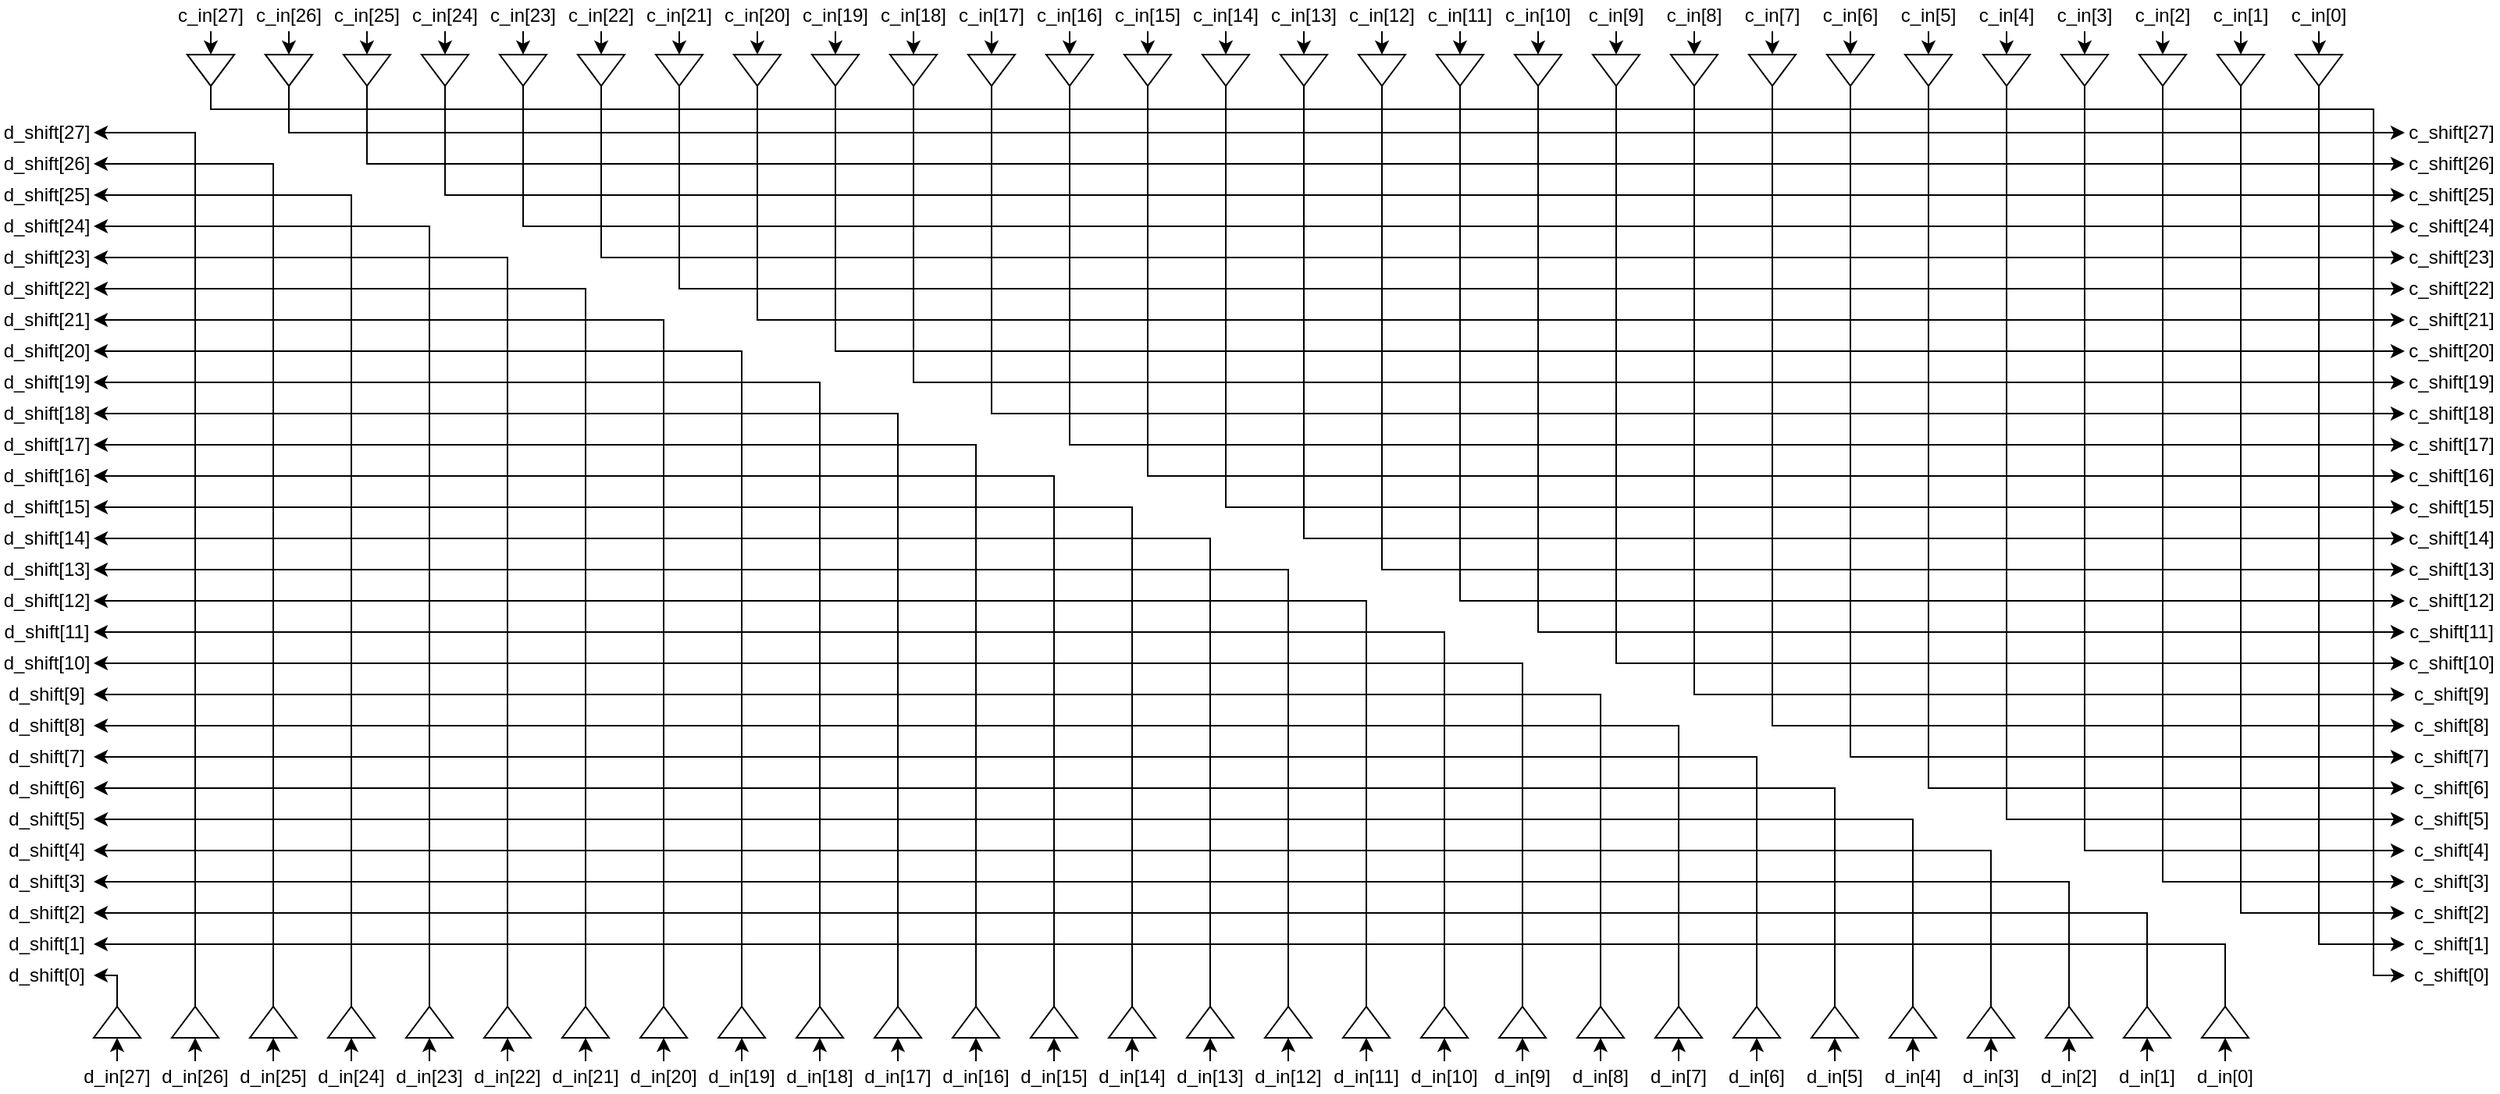 <mxfile version="26.0.4">
  <diagram name="Page-1" id="RHZEH2yPetqrOykcjmWl">
    <mxGraphModel dx="3267" dy="776" grid="1" gridSize="10" guides="1" tooltips="1" connect="1" arrows="1" fold="1" page="1" pageScale="1" pageWidth="1654" pageHeight="1169" math="0" shadow="0">
      <root>
        <mxCell id="0" />
        <mxCell id="1" parent="0" />
        <mxCell id="wd_ZxxUc7aDBKVdMZWth-227" style="edgeStyle=orthogonalEdgeStyle;rounded=0;orthogonalLoop=1;jettySize=auto;html=1;exitX=0.5;exitY=1;exitDx=0;exitDy=0;entryX=0;entryY=0.5;entryDx=0;entryDy=0;" edge="1" parent="1" source="wd_ZxxUc7aDBKVdMZWth-1" target="wd_ZxxUc7aDBKVdMZWth-171">
          <mxGeometry relative="1" as="geometry" />
        </mxCell>
        <mxCell id="wd_ZxxUc7aDBKVdMZWth-1" value="c_in[25]" style="text;html=1;align=center;verticalAlign=middle;whiteSpace=wrap;rounded=0;" vertex="1" parent="1">
          <mxGeometry x="40" y="20" width="50" height="20" as="geometry" />
        </mxCell>
        <mxCell id="wd_ZxxUc7aDBKVdMZWth-228" style="edgeStyle=orthogonalEdgeStyle;rounded=0;orthogonalLoop=1;jettySize=auto;html=1;exitX=0.5;exitY=1;exitDx=0;exitDy=0;entryX=0;entryY=0.5;entryDx=0;entryDy=0;" edge="1" parent="1" source="wd_ZxxUc7aDBKVdMZWth-2" target="wd_ZxxUc7aDBKVdMZWth-172">
          <mxGeometry relative="1" as="geometry" />
        </mxCell>
        <mxCell id="wd_ZxxUc7aDBKVdMZWth-2" value="c_in[24]" style="text;html=1;align=center;verticalAlign=middle;whiteSpace=wrap;rounded=0;" vertex="1" parent="1">
          <mxGeometry x="90" y="20" width="50" height="20" as="geometry" />
        </mxCell>
        <mxCell id="wd_ZxxUc7aDBKVdMZWth-254" style="edgeStyle=orthogonalEdgeStyle;rounded=0;orthogonalLoop=1;jettySize=auto;html=1;exitX=0.5;exitY=1;exitDx=0;exitDy=0;entryX=0;entryY=0.5;entryDx=0;entryDy=0;" edge="1" parent="1" source="wd_ZxxUc7aDBKVdMZWth-3" target="wd_ZxxUc7aDBKVdMZWth-196">
          <mxGeometry relative="1" as="geometry" />
        </mxCell>
        <mxCell id="wd_ZxxUc7aDBKVdMZWth-3" value="c_in[0]" style="text;html=1;align=center;verticalAlign=middle;whiteSpace=wrap;rounded=0;" vertex="1" parent="1">
          <mxGeometry x="1290" y="20" width="50" height="20" as="geometry" />
        </mxCell>
        <mxCell id="wd_ZxxUc7aDBKVdMZWth-226" style="edgeStyle=orthogonalEdgeStyle;rounded=0;orthogonalLoop=1;jettySize=auto;html=1;exitX=0.5;exitY=1;exitDx=0;exitDy=0;entryX=0;entryY=0.5;entryDx=0;entryDy=0;" edge="1" parent="1" source="wd_ZxxUc7aDBKVdMZWth-4" target="wd_ZxxUc7aDBKVdMZWth-197">
          <mxGeometry relative="1" as="geometry" />
        </mxCell>
        <mxCell id="wd_ZxxUc7aDBKVdMZWth-4" value="c_in[26]" style="text;html=1;align=center;verticalAlign=middle;whiteSpace=wrap;rounded=0;" vertex="1" parent="1">
          <mxGeometry x="-10" y="20" width="50" height="20" as="geometry" />
        </mxCell>
        <mxCell id="wd_ZxxUc7aDBKVdMZWth-253" style="edgeStyle=orthogonalEdgeStyle;rounded=0;orthogonalLoop=1;jettySize=auto;html=1;exitX=0.5;exitY=1;exitDx=0;exitDy=0;entryX=0;entryY=0.5;entryDx=0;entryDy=0;" edge="1" parent="1" source="wd_ZxxUc7aDBKVdMZWth-5" target="wd_ZxxUc7aDBKVdMZWth-195">
          <mxGeometry relative="1" as="geometry" />
        </mxCell>
        <mxCell id="wd_ZxxUc7aDBKVdMZWth-5" value="c_in[1]" style="text;html=1;align=center;verticalAlign=middle;whiteSpace=wrap;rounded=0;" vertex="1" parent="1">
          <mxGeometry x="1240" y="20" width="50" height="20" as="geometry" />
        </mxCell>
        <mxCell id="wd_ZxxUc7aDBKVdMZWth-252" style="edgeStyle=orthogonalEdgeStyle;rounded=0;orthogonalLoop=1;jettySize=auto;html=1;exitX=0.5;exitY=1;exitDx=0;exitDy=0;entryX=0;entryY=0.5;entryDx=0;entryDy=0;" edge="1" parent="1" source="wd_ZxxUc7aDBKVdMZWth-6" target="wd_ZxxUc7aDBKVdMZWth-192">
          <mxGeometry relative="1" as="geometry" />
        </mxCell>
        <mxCell id="wd_ZxxUc7aDBKVdMZWth-6" value="c_in[2]" style="text;html=1;align=center;verticalAlign=middle;whiteSpace=wrap;rounded=0;" vertex="1" parent="1">
          <mxGeometry x="1190" y="20" width="50" height="20" as="geometry" />
        </mxCell>
        <mxCell id="wd_ZxxUc7aDBKVdMZWth-251" style="edgeStyle=orthogonalEdgeStyle;rounded=0;orthogonalLoop=1;jettySize=auto;html=1;exitX=0.5;exitY=1;exitDx=0;exitDy=0;entryX=0;entryY=0.5;entryDx=0;entryDy=0;" edge="1" parent="1" source="wd_ZxxUc7aDBKVdMZWth-7" target="wd_ZxxUc7aDBKVdMZWth-193">
          <mxGeometry relative="1" as="geometry" />
        </mxCell>
        <mxCell id="wd_ZxxUc7aDBKVdMZWth-7" value="c_in[3]" style="text;html=1;align=center;verticalAlign=middle;whiteSpace=wrap;rounded=0;" vertex="1" parent="1">
          <mxGeometry x="1140" y="20" width="50" height="20" as="geometry" />
        </mxCell>
        <mxCell id="wd_ZxxUc7aDBKVdMZWth-250" style="edgeStyle=orthogonalEdgeStyle;rounded=0;orthogonalLoop=1;jettySize=auto;html=1;exitX=0.5;exitY=1;exitDx=0;exitDy=0;entryX=0;entryY=0.5;entryDx=0;entryDy=0;" edge="1" parent="1" source="wd_ZxxUc7aDBKVdMZWth-8" target="wd_ZxxUc7aDBKVdMZWth-194">
          <mxGeometry relative="1" as="geometry" />
        </mxCell>
        <mxCell id="wd_ZxxUc7aDBKVdMZWth-8" value="c_in[4]" style="text;html=1;align=center;verticalAlign=middle;whiteSpace=wrap;rounded=0;" vertex="1" parent="1">
          <mxGeometry x="1090" y="20" width="50" height="20" as="geometry" />
        </mxCell>
        <mxCell id="wd_ZxxUc7aDBKVdMZWth-249" style="edgeStyle=orthogonalEdgeStyle;rounded=0;orthogonalLoop=1;jettySize=auto;html=1;exitX=0.5;exitY=1;exitDx=0;exitDy=0;entryX=0;entryY=0.5;entryDx=0;entryDy=0;" edge="1" parent="1" source="wd_ZxxUc7aDBKVdMZWth-9" target="wd_ZxxUc7aDBKVdMZWth-189">
          <mxGeometry relative="1" as="geometry" />
        </mxCell>
        <mxCell id="wd_ZxxUc7aDBKVdMZWth-9" value="c_in[5]" style="text;html=1;align=center;verticalAlign=middle;whiteSpace=wrap;rounded=0;" vertex="1" parent="1">
          <mxGeometry x="1040" y="20" width="50" height="20" as="geometry" />
        </mxCell>
        <mxCell id="wd_ZxxUc7aDBKVdMZWth-248" style="edgeStyle=orthogonalEdgeStyle;rounded=0;orthogonalLoop=1;jettySize=auto;html=1;exitX=0.5;exitY=1;exitDx=0;exitDy=0;entryX=0;entryY=0.5;entryDx=0;entryDy=0;" edge="1" parent="1" source="wd_ZxxUc7aDBKVdMZWth-10" target="wd_ZxxUc7aDBKVdMZWth-190">
          <mxGeometry relative="1" as="geometry" />
        </mxCell>
        <mxCell id="wd_ZxxUc7aDBKVdMZWth-10" value="c_in[6]" style="text;html=1;align=center;verticalAlign=middle;whiteSpace=wrap;rounded=0;" vertex="1" parent="1">
          <mxGeometry x="990" y="20" width="50" height="20" as="geometry" />
        </mxCell>
        <mxCell id="wd_ZxxUc7aDBKVdMZWth-247" style="edgeStyle=orthogonalEdgeStyle;rounded=0;orthogonalLoop=1;jettySize=auto;html=1;exitX=0.5;exitY=1;exitDx=0;exitDy=0;entryX=0;entryY=0.5;entryDx=0;entryDy=0;" edge="1" parent="1" source="wd_ZxxUc7aDBKVdMZWth-11" target="wd_ZxxUc7aDBKVdMZWth-191">
          <mxGeometry relative="1" as="geometry" />
        </mxCell>
        <mxCell id="wd_ZxxUc7aDBKVdMZWth-11" value="c_in[7]" style="text;html=1;align=center;verticalAlign=middle;whiteSpace=wrap;rounded=0;" vertex="1" parent="1">
          <mxGeometry x="940" y="20" width="50" height="20" as="geometry" />
        </mxCell>
        <mxCell id="wd_ZxxUc7aDBKVdMZWth-246" style="edgeStyle=orthogonalEdgeStyle;rounded=0;orthogonalLoop=1;jettySize=auto;html=1;exitX=0.5;exitY=1;exitDx=0;exitDy=0;entryX=0;entryY=0.5;entryDx=0;entryDy=0;" edge="1" parent="1" source="wd_ZxxUc7aDBKVdMZWth-12" target="wd_ZxxUc7aDBKVdMZWth-187">
          <mxGeometry relative="1" as="geometry" />
        </mxCell>
        <mxCell id="wd_ZxxUc7aDBKVdMZWth-12" value="c_in[8]" style="text;html=1;align=center;verticalAlign=middle;whiteSpace=wrap;rounded=0;" vertex="1" parent="1">
          <mxGeometry x="890" y="20" width="50" height="20" as="geometry" />
        </mxCell>
        <mxCell id="wd_ZxxUc7aDBKVdMZWth-245" style="edgeStyle=orthogonalEdgeStyle;rounded=0;orthogonalLoop=1;jettySize=auto;html=1;exitX=0.5;exitY=1;exitDx=0;exitDy=0;entryX=0;entryY=0.5;entryDx=0;entryDy=0;" edge="1" parent="1" source="wd_ZxxUc7aDBKVdMZWth-13" target="wd_ZxxUc7aDBKVdMZWth-186">
          <mxGeometry relative="1" as="geometry" />
        </mxCell>
        <mxCell id="wd_ZxxUc7aDBKVdMZWth-13" value="c_in[9]" style="text;html=1;align=center;verticalAlign=middle;whiteSpace=wrap;rounded=0;" vertex="1" parent="1">
          <mxGeometry x="840" y="20" width="50" height="20" as="geometry" />
        </mxCell>
        <mxCell id="wd_ZxxUc7aDBKVdMZWth-244" style="edgeStyle=orthogonalEdgeStyle;rounded=0;orthogonalLoop=1;jettySize=auto;html=1;exitX=0.5;exitY=1;exitDx=0;exitDy=0;entryX=0;entryY=0.5;entryDx=0;entryDy=0;" edge="1" parent="1" source="wd_ZxxUc7aDBKVdMZWth-14" target="wd_ZxxUc7aDBKVdMZWth-185">
          <mxGeometry relative="1" as="geometry" />
        </mxCell>
        <mxCell id="wd_ZxxUc7aDBKVdMZWth-14" value="c_in[10]" style="text;html=1;align=center;verticalAlign=middle;whiteSpace=wrap;rounded=0;" vertex="1" parent="1">
          <mxGeometry x="790" y="20" width="50" height="20" as="geometry" />
        </mxCell>
        <mxCell id="wd_ZxxUc7aDBKVdMZWth-243" style="edgeStyle=orthogonalEdgeStyle;rounded=0;orthogonalLoop=1;jettySize=auto;html=1;exitX=0.5;exitY=1;exitDx=0;exitDy=0;entryX=0;entryY=0.5;entryDx=0;entryDy=0;" edge="1" parent="1" source="wd_ZxxUc7aDBKVdMZWth-15" target="wd_ZxxUc7aDBKVdMZWth-188">
          <mxGeometry relative="1" as="geometry" />
        </mxCell>
        <mxCell id="wd_ZxxUc7aDBKVdMZWth-15" value="c_in[11]" style="text;html=1;align=center;verticalAlign=middle;whiteSpace=wrap;rounded=0;" vertex="1" parent="1">
          <mxGeometry x="740" y="20" width="50" height="20" as="geometry" />
        </mxCell>
        <mxCell id="wd_ZxxUc7aDBKVdMZWth-242" style="edgeStyle=orthogonalEdgeStyle;rounded=0;orthogonalLoop=1;jettySize=auto;html=1;exitX=0.5;exitY=1;exitDx=0;exitDy=0;entryX=0;entryY=0.5;entryDx=0;entryDy=0;" edge="1" parent="1" source="wd_ZxxUc7aDBKVdMZWth-16" target="wd_ZxxUc7aDBKVdMZWth-184">
          <mxGeometry relative="1" as="geometry" />
        </mxCell>
        <mxCell id="wd_ZxxUc7aDBKVdMZWth-16" value="c_in[12]" style="text;html=1;align=center;verticalAlign=middle;whiteSpace=wrap;rounded=0;" vertex="1" parent="1">
          <mxGeometry x="690" y="20" width="50" height="20" as="geometry" />
        </mxCell>
        <mxCell id="wd_ZxxUc7aDBKVdMZWth-241" style="edgeStyle=orthogonalEdgeStyle;rounded=0;orthogonalLoop=1;jettySize=auto;html=1;exitX=0.5;exitY=1;exitDx=0;exitDy=0;entryX=0;entryY=0.5;entryDx=0;entryDy=0;" edge="1" parent="1" source="wd_ZxxUc7aDBKVdMZWth-17" target="wd_ZxxUc7aDBKVdMZWth-183">
          <mxGeometry relative="1" as="geometry" />
        </mxCell>
        <mxCell id="wd_ZxxUc7aDBKVdMZWth-17" value="c_in[13]" style="text;html=1;align=center;verticalAlign=middle;whiteSpace=wrap;rounded=0;" vertex="1" parent="1">
          <mxGeometry x="640" y="20" width="50" height="20" as="geometry" />
        </mxCell>
        <mxCell id="wd_ZxxUc7aDBKVdMZWth-240" style="edgeStyle=orthogonalEdgeStyle;rounded=0;orthogonalLoop=1;jettySize=auto;html=1;exitX=0.5;exitY=1;exitDx=0;exitDy=0;entryX=0;entryY=0.5;entryDx=0;entryDy=0;" edge="1" parent="1" source="wd_ZxxUc7aDBKVdMZWth-18" target="wd_ZxxUc7aDBKVdMZWth-182">
          <mxGeometry relative="1" as="geometry" />
        </mxCell>
        <mxCell id="wd_ZxxUc7aDBKVdMZWth-18" value="c_in[14]" style="text;html=1;align=center;verticalAlign=middle;whiteSpace=wrap;rounded=0;" vertex="1" parent="1">
          <mxGeometry x="590" y="20" width="50" height="20" as="geometry" />
        </mxCell>
        <mxCell id="wd_ZxxUc7aDBKVdMZWth-239" style="edgeStyle=orthogonalEdgeStyle;rounded=0;orthogonalLoop=1;jettySize=auto;html=1;exitX=0.5;exitY=1;exitDx=0;exitDy=0;entryX=0;entryY=0.5;entryDx=0;entryDy=0;" edge="1" parent="1" source="wd_ZxxUc7aDBKVdMZWth-19" target="wd_ZxxUc7aDBKVdMZWth-181">
          <mxGeometry relative="1" as="geometry" />
        </mxCell>
        <mxCell id="wd_ZxxUc7aDBKVdMZWth-19" value="c_in[15]" style="text;html=1;align=center;verticalAlign=middle;whiteSpace=wrap;rounded=0;" vertex="1" parent="1">
          <mxGeometry x="540" y="20" width="50" height="20" as="geometry" />
        </mxCell>
        <mxCell id="wd_ZxxUc7aDBKVdMZWth-238" style="edgeStyle=orthogonalEdgeStyle;rounded=0;orthogonalLoop=1;jettySize=auto;html=1;exitX=0.5;exitY=1;exitDx=0;exitDy=0;entryX=0;entryY=0.5;entryDx=0;entryDy=0;" edge="1" parent="1" source="wd_ZxxUc7aDBKVdMZWth-20" target="wd_ZxxUc7aDBKVdMZWth-180">
          <mxGeometry relative="1" as="geometry" />
        </mxCell>
        <mxCell id="wd_ZxxUc7aDBKVdMZWth-20" value="c_in[16]" style="text;html=1;align=center;verticalAlign=middle;whiteSpace=wrap;rounded=0;" vertex="1" parent="1">
          <mxGeometry x="490" y="20" width="50" height="20" as="geometry" />
        </mxCell>
        <mxCell id="wd_ZxxUc7aDBKVdMZWth-237" style="edgeStyle=orthogonalEdgeStyle;rounded=0;orthogonalLoop=1;jettySize=auto;html=1;exitX=0.5;exitY=1;exitDx=0;exitDy=0;entryX=0;entryY=0.5;entryDx=0;entryDy=0;" edge="1" parent="1" source="wd_ZxxUc7aDBKVdMZWth-21" target="wd_ZxxUc7aDBKVdMZWth-179">
          <mxGeometry relative="1" as="geometry" />
        </mxCell>
        <mxCell id="wd_ZxxUc7aDBKVdMZWth-21" value="c_in[17]" style="text;html=1;align=center;verticalAlign=middle;whiteSpace=wrap;rounded=0;" vertex="1" parent="1">
          <mxGeometry x="440" y="20" width="50" height="20" as="geometry" />
        </mxCell>
        <mxCell id="wd_ZxxUc7aDBKVdMZWth-236" style="edgeStyle=orthogonalEdgeStyle;rounded=0;orthogonalLoop=1;jettySize=auto;html=1;exitX=0.5;exitY=1;exitDx=0;exitDy=0;entryX=0;entryY=0.5;entryDx=0;entryDy=0;" edge="1" parent="1" source="wd_ZxxUc7aDBKVdMZWth-22" target="wd_ZxxUc7aDBKVdMZWth-178">
          <mxGeometry relative="1" as="geometry" />
        </mxCell>
        <mxCell id="wd_ZxxUc7aDBKVdMZWth-22" value="c_in[18]" style="text;html=1;align=center;verticalAlign=middle;whiteSpace=wrap;rounded=0;" vertex="1" parent="1">
          <mxGeometry x="390" y="20" width="50" height="20" as="geometry" />
        </mxCell>
        <mxCell id="wd_ZxxUc7aDBKVdMZWth-235" style="edgeStyle=orthogonalEdgeStyle;rounded=0;orthogonalLoop=1;jettySize=auto;html=1;exitX=0.5;exitY=1;exitDx=0;exitDy=0;entryX=0;entryY=0.5;entryDx=0;entryDy=0;" edge="1" parent="1" source="wd_ZxxUc7aDBKVdMZWth-23" target="wd_ZxxUc7aDBKVdMZWth-177">
          <mxGeometry relative="1" as="geometry" />
        </mxCell>
        <mxCell id="wd_ZxxUc7aDBKVdMZWth-23" value="c_in[19]" style="text;html=1;align=center;verticalAlign=middle;whiteSpace=wrap;rounded=0;" vertex="1" parent="1">
          <mxGeometry x="340" y="20" width="50" height="20" as="geometry" />
        </mxCell>
        <mxCell id="wd_ZxxUc7aDBKVdMZWth-234" style="edgeStyle=orthogonalEdgeStyle;rounded=0;orthogonalLoop=1;jettySize=auto;html=1;exitX=0.5;exitY=1;exitDx=0;exitDy=0;entryX=0;entryY=0.5;entryDx=0;entryDy=0;" edge="1" parent="1" source="wd_ZxxUc7aDBKVdMZWth-24" target="wd_ZxxUc7aDBKVdMZWth-176">
          <mxGeometry relative="1" as="geometry" />
        </mxCell>
        <mxCell id="wd_ZxxUc7aDBKVdMZWth-24" value="c_in[20]" style="text;html=1;align=center;verticalAlign=middle;whiteSpace=wrap;rounded=0;" vertex="1" parent="1">
          <mxGeometry x="290" y="20" width="50" height="20" as="geometry" />
        </mxCell>
        <mxCell id="wd_ZxxUc7aDBKVdMZWth-233" style="edgeStyle=orthogonalEdgeStyle;rounded=0;orthogonalLoop=1;jettySize=auto;html=1;exitX=0.5;exitY=1;exitDx=0;exitDy=0;entryX=0;entryY=0.5;entryDx=0;entryDy=0;" edge="1" parent="1" source="wd_ZxxUc7aDBKVdMZWth-25" target="wd_ZxxUc7aDBKVdMZWth-175">
          <mxGeometry relative="1" as="geometry" />
        </mxCell>
        <mxCell id="wd_ZxxUc7aDBKVdMZWth-25" value="c_in[21]" style="text;html=1;align=center;verticalAlign=middle;whiteSpace=wrap;rounded=0;" vertex="1" parent="1">
          <mxGeometry x="240" y="20" width="50" height="20" as="geometry" />
        </mxCell>
        <mxCell id="wd_ZxxUc7aDBKVdMZWth-230" style="edgeStyle=orthogonalEdgeStyle;rounded=0;orthogonalLoop=1;jettySize=auto;html=1;exitX=0.5;exitY=1;exitDx=0;exitDy=0;entryX=0;entryY=0.5;entryDx=0;entryDy=0;" edge="1" parent="1" source="wd_ZxxUc7aDBKVdMZWth-26" target="wd_ZxxUc7aDBKVdMZWth-174">
          <mxGeometry relative="1" as="geometry" />
        </mxCell>
        <mxCell id="wd_ZxxUc7aDBKVdMZWth-26" value="c_in[22]" style="text;html=1;align=center;verticalAlign=middle;whiteSpace=wrap;rounded=0;" vertex="1" parent="1">
          <mxGeometry x="190" y="20" width="50" height="20" as="geometry" />
        </mxCell>
        <mxCell id="wd_ZxxUc7aDBKVdMZWth-229" style="edgeStyle=orthogonalEdgeStyle;rounded=0;orthogonalLoop=1;jettySize=auto;html=1;exitX=0.5;exitY=1;exitDx=0;exitDy=0;entryX=0;entryY=0.5;entryDx=0;entryDy=0;" edge="1" parent="1" source="wd_ZxxUc7aDBKVdMZWth-27" target="wd_ZxxUc7aDBKVdMZWth-173">
          <mxGeometry relative="1" as="geometry" />
        </mxCell>
        <mxCell id="wd_ZxxUc7aDBKVdMZWth-27" value="c_in[23]" style="text;html=1;align=center;verticalAlign=middle;whiteSpace=wrap;rounded=0;" vertex="1" parent="1">
          <mxGeometry x="140" y="20" width="50" height="20" as="geometry" />
        </mxCell>
        <mxCell id="wd_ZxxUc7aDBKVdMZWth-56" value="c_shift[27]" style="text;html=1;align=center;verticalAlign=middle;whiteSpace=wrap;rounded=0;" vertex="1" parent="1">
          <mxGeometry x="1370" y="90" width="60" height="30" as="geometry" />
        </mxCell>
        <mxCell id="wd_ZxxUc7aDBKVdMZWth-57" value="c_shift[26]" style="text;html=1;align=center;verticalAlign=middle;whiteSpace=wrap;rounded=0;" vertex="1" parent="1">
          <mxGeometry x="1370" y="110" width="60" height="30" as="geometry" />
        </mxCell>
        <mxCell id="wd_ZxxUc7aDBKVdMZWth-58" value="c_shift[25]" style="text;html=1;align=center;verticalAlign=middle;whiteSpace=wrap;rounded=0;" vertex="1" parent="1">
          <mxGeometry x="1370" y="130" width="60" height="30" as="geometry" />
        </mxCell>
        <mxCell id="wd_ZxxUc7aDBKVdMZWth-59" value="c_shift[24]" style="text;html=1;align=center;verticalAlign=middle;whiteSpace=wrap;rounded=0;" vertex="1" parent="1">
          <mxGeometry x="1370" y="150" width="60" height="30" as="geometry" />
        </mxCell>
        <mxCell id="wd_ZxxUc7aDBKVdMZWth-60" value="c_shift[20]" style="text;html=1;align=center;verticalAlign=middle;whiteSpace=wrap;rounded=0;" vertex="1" parent="1">
          <mxGeometry x="1370" y="230" width="60" height="30" as="geometry" />
        </mxCell>
        <mxCell id="wd_ZxxUc7aDBKVdMZWth-61" value="c_shift[23]" style="text;html=1;align=center;verticalAlign=middle;whiteSpace=wrap;rounded=0;" vertex="1" parent="1">
          <mxGeometry x="1370" y="170" width="60" height="30" as="geometry" />
        </mxCell>
        <mxCell id="wd_ZxxUc7aDBKVdMZWth-62" value="c_shift[21]" style="text;html=1;align=center;verticalAlign=middle;whiteSpace=wrap;rounded=0;" vertex="1" parent="1">
          <mxGeometry x="1370" y="210" width="60" height="30" as="geometry" />
        </mxCell>
        <mxCell id="wd_ZxxUc7aDBKVdMZWth-63" value="c_shift[22]" style="text;html=1;align=center;verticalAlign=middle;whiteSpace=wrap;rounded=0;" vertex="1" parent="1">
          <mxGeometry x="1370" y="190" width="60" height="30" as="geometry" />
        </mxCell>
        <mxCell id="wd_ZxxUc7aDBKVdMZWth-64" value="c_shift[16]" style="text;html=1;align=center;verticalAlign=middle;whiteSpace=wrap;rounded=0;" vertex="1" parent="1">
          <mxGeometry x="1370" y="310" width="60" height="30" as="geometry" />
        </mxCell>
        <mxCell id="wd_ZxxUc7aDBKVdMZWth-65" value="c_shift[18]" style="text;html=1;align=center;verticalAlign=middle;whiteSpace=wrap;rounded=0;" vertex="1" parent="1">
          <mxGeometry x="1370" y="270" width="60" height="30" as="geometry" />
        </mxCell>
        <mxCell id="wd_ZxxUc7aDBKVdMZWth-66" value="c_shift[17]" style="text;html=1;align=center;verticalAlign=middle;whiteSpace=wrap;rounded=0;" vertex="1" parent="1">
          <mxGeometry x="1370" y="290" width="60" height="30" as="geometry" />
        </mxCell>
        <mxCell id="wd_ZxxUc7aDBKVdMZWth-67" value="c_shift[14]" style="text;html=1;align=center;verticalAlign=middle;whiteSpace=wrap;rounded=0;" vertex="1" parent="1">
          <mxGeometry x="1370" y="350" width="60" height="30" as="geometry" />
        </mxCell>
        <mxCell id="wd_ZxxUc7aDBKVdMZWth-68" value="c_shift[15]" style="text;html=1;align=center;verticalAlign=middle;whiteSpace=wrap;rounded=0;" vertex="1" parent="1">
          <mxGeometry x="1370" y="330" width="60" height="30" as="geometry" />
        </mxCell>
        <mxCell id="wd_ZxxUc7aDBKVdMZWth-69" value="c_shift[13]" style="text;html=1;align=center;verticalAlign=middle;whiteSpace=wrap;rounded=0;" vertex="1" parent="1">
          <mxGeometry x="1370" y="370" width="60" height="30" as="geometry" />
        </mxCell>
        <mxCell id="wd_ZxxUc7aDBKVdMZWth-70" value="c_shift[10]" style="text;html=1;align=center;verticalAlign=middle;whiteSpace=wrap;rounded=0;" vertex="1" parent="1">
          <mxGeometry x="1370" y="430" width="60" height="30" as="geometry" />
        </mxCell>
        <mxCell id="wd_ZxxUc7aDBKVdMZWth-71" value="c_shift[11]" style="text;html=1;align=center;verticalAlign=middle;whiteSpace=wrap;rounded=0;" vertex="1" parent="1">
          <mxGeometry x="1370" y="410" width="60" height="30" as="geometry" />
        </mxCell>
        <mxCell id="wd_ZxxUc7aDBKVdMZWth-72" value="c_shift[12]" style="text;html=1;align=center;verticalAlign=middle;whiteSpace=wrap;rounded=0;" vertex="1" parent="1">
          <mxGeometry x="1370" y="390" width="60" height="30" as="geometry" />
        </mxCell>
        <mxCell id="wd_ZxxUc7aDBKVdMZWth-73" value="c_shift[8]" style="text;html=1;align=center;verticalAlign=middle;whiteSpace=wrap;rounded=0;" vertex="1" parent="1">
          <mxGeometry x="1370" y="470" width="60" height="30" as="geometry" />
        </mxCell>
        <mxCell id="wd_ZxxUc7aDBKVdMZWth-74" value="c_shift[9]" style="text;html=1;align=center;verticalAlign=middle;whiteSpace=wrap;rounded=0;" vertex="1" parent="1">
          <mxGeometry x="1370" y="450" width="60" height="30" as="geometry" />
        </mxCell>
        <mxCell id="wd_ZxxUc7aDBKVdMZWth-75" value="c_shift[3]" style="text;html=1;align=center;verticalAlign=middle;whiteSpace=wrap;rounded=0;" vertex="1" parent="1">
          <mxGeometry x="1370" y="570" width="60" height="30" as="geometry" />
        </mxCell>
        <mxCell id="wd_ZxxUc7aDBKVdMZWth-76" value="c_shift[1]" style="text;html=1;align=center;verticalAlign=middle;whiteSpace=wrap;rounded=0;" vertex="1" parent="1">
          <mxGeometry x="1370" y="610" width="60" height="30" as="geometry" />
        </mxCell>
        <mxCell id="wd_ZxxUc7aDBKVdMZWth-77" value="c_shift[2]" style="text;html=1;align=center;verticalAlign=middle;whiteSpace=wrap;rounded=0;" vertex="1" parent="1">
          <mxGeometry x="1370" y="590" width="60" height="30" as="geometry" />
        </mxCell>
        <mxCell id="wd_ZxxUc7aDBKVdMZWth-78" value="c_shift[0]" style="text;html=1;align=center;verticalAlign=middle;whiteSpace=wrap;rounded=0;" vertex="1" parent="1">
          <mxGeometry x="1370" y="630" width="60" height="30" as="geometry" />
        </mxCell>
        <mxCell id="wd_ZxxUc7aDBKVdMZWth-79" value="c_shift[4]" style="text;html=1;align=center;verticalAlign=middle;whiteSpace=wrap;rounded=0;" vertex="1" parent="1">
          <mxGeometry x="1370" y="550" width="60" height="30" as="geometry" />
        </mxCell>
        <mxCell id="wd_ZxxUc7aDBKVdMZWth-80" value="c_shift[5]" style="text;html=1;align=center;verticalAlign=middle;whiteSpace=wrap;rounded=0;" vertex="1" parent="1">
          <mxGeometry x="1370" y="530" width="60" height="30" as="geometry" />
        </mxCell>
        <mxCell id="wd_ZxxUc7aDBKVdMZWth-81" value="c_shift[6]" style="text;html=1;align=center;verticalAlign=middle;whiteSpace=wrap;rounded=0;" vertex="1" parent="1">
          <mxGeometry x="1370" y="510" width="60" height="30" as="geometry" />
        </mxCell>
        <mxCell id="wd_ZxxUc7aDBKVdMZWth-82" value="c_shift[7]" style="text;html=1;align=center;verticalAlign=middle;whiteSpace=wrap;rounded=0;" vertex="1" parent="1">
          <mxGeometry x="1370" y="490" width="60" height="30" as="geometry" />
        </mxCell>
        <mxCell id="wd_ZxxUc7aDBKVdMZWth-83" value="c_shift[19]" style="text;html=1;align=center;verticalAlign=middle;whiteSpace=wrap;rounded=0;" vertex="1" parent="1">
          <mxGeometry x="1370" y="250" width="60" height="30" as="geometry" />
        </mxCell>
        <mxCell id="wd_ZxxUc7aDBKVdMZWth-335" style="edgeStyle=orthogonalEdgeStyle;rounded=0;orthogonalLoop=1;jettySize=auto;html=1;exitX=0.5;exitY=0;exitDx=0;exitDy=0;entryX=0;entryY=0.5;entryDx=0;entryDy=0;" edge="1" parent="1" source="wd_ZxxUc7aDBKVdMZWth-113" target="wd_ZxxUc7aDBKVdMZWth-199">
          <mxGeometry relative="1" as="geometry" />
        </mxCell>
        <mxCell id="wd_ZxxUc7aDBKVdMZWth-113" value="d_in[25]" style="text;html=1;align=center;verticalAlign=middle;whiteSpace=wrap;rounded=0;" vertex="1" parent="1">
          <mxGeometry x="-20" y="700" width="50" height="20" as="geometry" />
        </mxCell>
        <mxCell id="wd_ZxxUc7aDBKVdMZWth-336" style="edgeStyle=orthogonalEdgeStyle;rounded=0;orthogonalLoop=1;jettySize=auto;html=1;exitX=0.5;exitY=0;exitDx=0;exitDy=0;entryX=0;entryY=0.5;entryDx=0;entryDy=0;" edge="1" parent="1" source="wd_ZxxUc7aDBKVdMZWth-114" target="wd_ZxxUc7aDBKVdMZWth-200">
          <mxGeometry relative="1" as="geometry" />
        </mxCell>
        <mxCell id="wd_ZxxUc7aDBKVdMZWth-114" value="d_in[24]" style="text;html=1;align=center;verticalAlign=middle;whiteSpace=wrap;rounded=0;" vertex="1" parent="1">
          <mxGeometry x="30" y="700" width="50" height="20" as="geometry" />
        </mxCell>
        <mxCell id="wd_ZxxUc7aDBKVdMZWth-360" style="edgeStyle=orthogonalEdgeStyle;rounded=0;orthogonalLoop=1;jettySize=auto;html=1;exitX=0.5;exitY=0;exitDx=0;exitDy=0;entryX=0;entryY=0.5;entryDx=0;entryDy=0;" edge="1" parent="1" source="wd_ZxxUc7aDBKVdMZWth-115" target="wd_ZxxUc7aDBKVdMZWth-224">
          <mxGeometry relative="1" as="geometry" />
        </mxCell>
        <mxCell id="wd_ZxxUc7aDBKVdMZWth-115" value="d_in[0]" style="text;html=1;align=center;verticalAlign=middle;whiteSpace=wrap;rounded=0;" vertex="1" parent="1">
          <mxGeometry x="1230" y="700" width="50" height="20" as="geometry" />
        </mxCell>
        <mxCell id="wd_ZxxUc7aDBKVdMZWth-334" style="edgeStyle=orthogonalEdgeStyle;rounded=0;orthogonalLoop=1;jettySize=auto;html=1;exitX=0.5;exitY=0;exitDx=0;exitDy=0;entryX=0;entryY=0.5;entryDx=0;entryDy=0;" edge="1" parent="1" source="wd_ZxxUc7aDBKVdMZWth-116" target="wd_ZxxUc7aDBKVdMZWth-198">
          <mxGeometry relative="1" as="geometry" />
        </mxCell>
        <mxCell id="wd_ZxxUc7aDBKVdMZWth-116" value="d_in[26]" style="text;html=1;align=center;verticalAlign=middle;whiteSpace=wrap;rounded=0;" vertex="1" parent="1">
          <mxGeometry x="-70" y="700" width="50" height="20" as="geometry" />
        </mxCell>
        <mxCell id="wd_ZxxUc7aDBKVdMZWth-359" style="edgeStyle=orthogonalEdgeStyle;rounded=0;orthogonalLoop=1;jettySize=auto;html=1;exitX=0.5;exitY=0;exitDx=0;exitDy=0;entryX=0;entryY=0.5;entryDx=0;entryDy=0;" edge="1" parent="1" source="wd_ZxxUc7aDBKVdMZWth-117" target="wd_ZxxUc7aDBKVdMZWth-223">
          <mxGeometry relative="1" as="geometry" />
        </mxCell>
        <mxCell id="wd_ZxxUc7aDBKVdMZWth-117" value="d_in[1]" style="text;html=1;align=center;verticalAlign=middle;whiteSpace=wrap;rounded=0;" vertex="1" parent="1">
          <mxGeometry x="1180" y="700" width="50" height="20" as="geometry" />
        </mxCell>
        <mxCell id="wd_ZxxUc7aDBKVdMZWth-358" style="edgeStyle=orthogonalEdgeStyle;rounded=0;orthogonalLoop=1;jettySize=auto;html=1;exitX=0.5;exitY=0;exitDx=0;exitDy=0;entryX=0;entryY=0.5;entryDx=0;entryDy=0;" edge="1" parent="1" source="wd_ZxxUc7aDBKVdMZWth-118" target="wd_ZxxUc7aDBKVdMZWth-220">
          <mxGeometry relative="1" as="geometry" />
        </mxCell>
        <mxCell id="wd_ZxxUc7aDBKVdMZWth-118" value="d_in[2]" style="text;html=1;align=center;verticalAlign=middle;whiteSpace=wrap;rounded=0;" vertex="1" parent="1">
          <mxGeometry x="1130" y="700" width="50" height="20" as="geometry" />
        </mxCell>
        <mxCell id="wd_ZxxUc7aDBKVdMZWth-357" style="edgeStyle=orthogonalEdgeStyle;rounded=0;orthogonalLoop=1;jettySize=auto;html=1;exitX=0.5;exitY=0;exitDx=0;exitDy=0;entryX=0;entryY=0.5;entryDx=0;entryDy=0;" edge="1" parent="1" source="wd_ZxxUc7aDBKVdMZWth-119" target="wd_ZxxUc7aDBKVdMZWth-221">
          <mxGeometry relative="1" as="geometry" />
        </mxCell>
        <mxCell id="wd_ZxxUc7aDBKVdMZWth-119" value="d_in[3]" style="text;html=1;align=center;verticalAlign=middle;whiteSpace=wrap;rounded=0;" vertex="1" parent="1">
          <mxGeometry x="1080" y="700" width="50" height="20" as="geometry" />
        </mxCell>
        <mxCell id="wd_ZxxUc7aDBKVdMZWth-356" style="edgeStyle=orthogonalEdgeStyle;rounded=0;orthogonalLoop=1;jettySize=auto;html=1;exitX=0.5;exitY=0;exitDx=0;exitDy=0;entryX=0;entryY=0.5;entryDx=0;entryDy=0;" edge="1" parent="1" source="wd_ZxxUc7aDBKVdMZWth-120" target="wd_ZxxUc7aDBKVdMZWth-222">
          <mxGeometry relative="1" as="geometry" />
        </mxCell>
        <mxCell id="wd_ZxxUc7aDBKVdMZWth-120" value="d_in[4]" style="text;html=1;align=center;verticalAlign=middle;whiteSpace=wrap;rounded=0;" vertex="1" parent="1">
          <mxGeometry x="1030" y="700" width="50" height="20" as="geometry" />
        </mxCell>
        <mxCell id="wd_ZxxUc7aDBKVdMZWth-355" style="edgeStyle=orthogonalEdgeStyle;rounded=0;orthogonalLoop=1;jettySize=auto;html=1;exitX=0.5;exitY=0;exitDx=0;exitDy=0;entryX=0;entryY=0.5;entryDx=0;entryDy=0;" edge="1" parent="1" source="wd_ZxxUc7aDBKVdMZWth-121" target="wd_ZxxUc7aDBKVdMZWth-217">
          <mxGeometry relative="1" as="geometry" />
        </mxCell>
        <mxCell id="wd_ZxxUc7aDBKVdMZWth-121" value="d_in[5]" style="text;html=1;align=center;verticalAlign=middle;whiteSpace=wrap;rounded=0;" vertex="1" parent="1">
          <mxGeometry x="980" y="700" width="50" height="20" as="geometry" />
        </mxCell>
        <mxCell id="wd_ZxxUc7aDBKVdMZWth-354" style="edgeStyle=orthogonalEdgeStyle;rounded=0;orthogonalLoop=1;jettySize=auto;html=1;exitX=0.5;exitY=0;exitDx=0;exitDy=0;entryX=0;entryY=0.5;entryDx=0;entryDy=0;" edge="1" parent="1" source="wd_ZxxUc7aDBKVdMZWth-122" target="wd_ZxxUc7aDBKVdMZWth-218">
          <mxGeometry relative="1" as="geometry" />
        </mxCell>
        <mxCell id="wd_ZxxUc7aDBKVdMZWth-122" value="d_in[6]" style="text;html=1;align=center;verticalAlign=middle;whiteSpace=wrap;rounded=0;" vertex="1" parent="1">
          <mxGeometry x="930" y="700" width="50" height="20" as="geometry" />
        </mxCell>
        <mxCell id="wd_ZxxUc7aDBKVdMZWth-353" style="edgeStyle=orthogonalEdgeStyle;rounded=0;orthogonalLoop=1;jettySize=auto;html=1;exitX=0.5;exitY=0;exitDx=0;exitDy=0;entryX=0;entryY=0.5;entryDx=0;entryDy=0;" edge="1" parent="1" source="wd_ZxxUc7aDBKVdMZWth-123" target="wd_ZxxUc7aDBKVdMZWth-219">
          <mxGeometry relative="1" as="geometry" />
        </mxCell>
        <mxCell id="wd_ZxxUc7aDBKVdMZWth-123" value="d_in[7]" style="text;html=1;align=center;verticalAlign=middle;whiteSpace=wrap;rounded=0;" vertex="1" parent="1">
          <mxGeometry x="880" y="700" width="50" height="20" as="geometry" />
        </mxCell>
        <mxCell id="wd_ZxxUc7aDBKVdMZWth-352" style="edgeStyle=orthogonalEdgeStyle;rounded=0;orthogonalLoop=1;jettySize=auto;html=1;exitX=0.5;exitY=0;exitDx=0;exitDy=0;entryX=0;entryY=0.5;entryDx=0;entryDy=0;" edge="1" parent="1" source="wd_ZxxUc7aDBKVdMZWth-124" target="wd_ZxxUc7aDBKVdMZWth-215">
          <mxGeometry relative="1" as="geometry" />
        </mxCell>
        <mxCell id="wd_ZxxUc7aDBKVdMZWth-124" value="d_in[8]" style="text;html=1;align=center;verticalAlign=middle;whiteSpace=wrap;rounded=0;" vertex="1" parent="1">
          <mxGeometry x="830" y="700" width="50" height="20" as="geometry" />
        </mxCell>
        <mxCell id="wd_ZxxUc7aDBKVdMZWth-351" style="edgeStyle=orthogonalEdgeStyle;rounded=0;orthogonalLoop=1;jettySize=auto;html=1;exitX=0.5;exitY=0;exitDx=0;exitDy=0;entryX=0;entryY=0.5;entryDx=0;entryDy=0;" edge="1" parent="1" source="wd_ZxxUc7aDBKVdMZWth-125" target="wd_ZxxUc7aDBKVdMZWth-214">
          <mxGeometry relative="1" as="geometry" />
        </mxCell>
        <mxCell id="wd_ZxxUc7aDBKVdMZWth-125" value="d_in[9]" style="text;html=1;align=center;verticalAlign=middle;whiteSpace=wrap;rounded=0;" vertex="1" parent="1">
          <mxGeometry x="780" y="700" width="50" height="20" as="geometry" />
        </mxCell>
        <mxCell id="wd_ZxxUc7aDBKVdMZWth-350" style="edgeStyle=orthogonalEdgeStyle;rounded=0;orthogonalLoop=1;jettySize=auto;html=1;exitX=0.5;exitY=0;exitDx=0;exitDy=0;entryX=0;entryY=0.5;entryDx=0;entryDy=0;" edge="1" parent="1" source="wd_ZxxUc7aDBKVdMZWth-126" target="wd_ZxxUc7aDBKVdMZWth-213">
          <mxGeometry relative="1" as="geometry" />
        </mxCell>
        <mxCell id="wd_ZxxUc7aDBKVdMZWth-126" value="d_in[10]" style="text;html=1;align=center;verticalAlign=middle;whiteSpace=wrap;rounded=0;" vertex="1" parent="1">
          <mxGeometry x="730" y="700" width="50" height="20" as="geometry" />
        </mxCell>
        <mxCell id="wd_ZxxUc7aDBKVdMZWth-349" style="edgeStyle=orthogonalEdgeStyle;rounded=0;orthogonalLoop=1;jettySize=auto;html=1;exitX=0.5;exitY=0;exitDx=0;exitDy=0;entryX=0;entryY=0.5;entryDx=0;entryDy=0;" edge="1" parent="1" source="wd_ZxxUc7aDBKVdMZWth-127" target="wd_ZxxUc7aDBKVdMZWth-216">
          <mxGeometry relative="1" as="geometry" />
        </mxCell>
        <mxCell id="wd_ZxxUc7aDBKVdMZWth-127" value="d_in[11]" style="text;html=1;align=center;verticalAlign=middle;whiteSpace=wrap;rounded=0;" vertex="1" parent="1">
          <mxGeometry x="680" y="700" width="50" height="20" as="geometry" />
        </mxCell>
        <mxCell id="wd_ZxxUc7aDBKVdMZWth-348" style="edgeStyle=orthogonalEdgeStyle;rounded=0;orthogonalLoop=1;jettySize=auto;html=1;exitX=0.5;exitY=0;exitDx=0;exitDy=0;entryX=0;entryY=0.5;entryDx=0;entryDy=0;" edge="1" parent="1" source="wd_ZxxUc7aDBKVdMZWth-128" target="wd_ZxxUc7aDBKVdMZWth-212">
          <mxGeometry relative="1" as="geometry" />
        </mxCell>
        <mxCell id="wd_ZxxUc7aDBKVdMZWth-128" value="d_in[12]" style="text;html=1;align=center;verticalAlign=middle;whiteSpace=wrap;rounded=0;" vertex="1" parent="1">
          <mxGeometry x="630" y="700" width="50" height="20" as="geometry" />
        </mxCell>
        <mxCell id="wd_ZxxUc7aDBKVdMZWth-347" style="edgeStyle=orthogonalEdgeStyle;rounded=0;orthogonalLoop=1;jettySize=auto;html=1;exitX=0.5;exitY=0;exitDx=0;exitDy=0;entryX=0;entryY=0.5;entryDx=0;entryDy=0;" edge="1" parent="1" source="wd_ZxxUc7aDBKVdMZWth-129" target="wd_ZxxUc7aDBKVdMZWth-211">
          <mxGeometry relative="1" as="geometry" />
        </mxCell>
        <mxCell id="wd_ZxxUc7aDBKVdMZWth-129" value="d_in[13]" style="text;html=1;align=center;verticalAlign=middle;whiteSpace=wrap;rounded=0;" vertex="1" parent="1">
          <mxGeometry x="580" y="700" width="50" height="20" as="geometry" />
        </mxCell>
        <mxCell id="wd_ZxxUc7aDBKVdMZWth-346" style="edgeStyle=orthogonalEdgeStyle;rounded=0;orthogonalLoop=1;jettySize=auto;html=1;exitX=0.5;exitY=0;exitDx=0;exitDy=0;entryX=0;entryY=0.5;entryDx=0;entryDy=0;" edge="1" parent="1" source="wd_ZxxUc7aDBKVdMZWth-130" target="wd_ZxxUc7aDBKVdMZWth-210">
          <mxGeometry relative="1" as="geometry" />
        </mxCell>
        <mxCell id="wd_ZxxUc7aDBKVdMZWth-130" value="d_in[14]" style="text;html=1;align=center;verticalAlign=middle;whiteSpace=wrap;rounded=0;" vertex="1" parent="1">
          <mxGeometry x="530" y="700" width="50" height="20" as="geometry" />
        </mxCell>
        <mxCell id="wd_ZxxUc7aDBKVdMZWth-345" style="edgeStyle=orthogonalEdgeStyle;rounded=0;orthogonalLoop=1;jettySize=auto;html=1;exitX=0.5;exitY=0;exitDx=0;exitDy=0;entryX=0;entryY=0.5;entryDx=0;entryDy=0;" edge="1" parent="1" source="wd_ZxxUc7aDBKVdMZWth-131" target="wd_ZxxUc7aDBKVdMZWth-209">
          <mxGeometry relative="1" as="geometry" />
        </mxCell>
        <mxCell id="wd_ZxxUc7aDBKVdMZWth-131" value="d_in[15]" style="text;html=1;align=center;verticalAlign=middle;whiteSpace=wrap;rounded=0;" vertex="1" parent="1">
          <mxGeometry x="480" y="700" width="50" height="20" as="geometry" />
        </mxCell>
        <mxCell id="wd_ZxxUc7aDBKVdMZWth-344" style="edgeStyle=orthogonalEdgeStyle;rounded=0;orthogonalLoop=1;jettySize=auto;html=1;exitX=0.5;exitY=0;exitDx=0;exitDy=0;entryX=0;entryY=0.5;entryDx=0;entryDy=0;" edge="1" parent="1" source="wd_ZxxUc7aDBKVdMZWth-132" target="wd_ZxxUc7aDBKVdMZWth-208">
          <mxGeometry relative="1" as="geometry" />
        </mxCell>
        <mxCell id="wd_ZxxUc7aDBKVdMZWth-132" value="d_in[16]" style="text;html=1;align=center;verticalAlign=middle;whiteSpace=wrap;rounded=0;" vertex="1" parent="1">
          <mxGeometry x="430" y="700" width="50" height="20" as="geometry" />
        </mxCell>
        <mxCell id="wd_ZxxUc7aDBKVdMZWth-343" style="edgeStyle=orthogonalEdgeStyle;rounded=0;orthogonalLoop=1;jettySize=auto;html=1;exitX=0.5;exitY=0;exitDx=0;exitDy=0;entryX=0;entryY=0.5;entryDx=0;entryDy=0;" edge="1" parent="1" source="wd_ZxxUc7aDBKVdMZWth-133" target="wd_ZxxUc7aDBKVdMZWth-207">
          <mxGeometry relative="1" as="geometry" />
        </mxCell>
        <mxCell id="wd_ZxxUc7aDBKVdMZWth-133" value="d_in[17]" style="text;html=1;align=center;verticalAlign=middle;whiteSpace=wrap;rounded=0;" vertex="1" parent="1">
          <mxGeometry x="380" y="700" width="50" height="20" as="geometry" />
        </mxCell>
        <mxCell id="wd_ZxxUc7aDBKVdMZWth-342" style="edgeStyle=orthogonalEdgeStyle;rounded=0;orthogonalLoop=1;jettySize=auto;html=1;exitX=0.5;exitY=0;exitDx=0;exitDy=0;entryX=0;entryY=0.5;entryDx=0;entryDy=0;" edge="1" parent="1" source="wd_ZxxUc7aDBKVdMZWth-134" target="wd_ZxxUc7aDBKVdMZWth-206">
          <mxGeometry relative="1" as="geometry" />
        </mxCell>
        <mxCell id="wd_ZxxUc7aDBKVdMZWth-134" value="d_in[18]" style="text;html=1;align=center;verticalAlign=middle;whiteSpace=wrap;rounded=0;" vertex="1" parent="1">
          <mxGeometry x="330" y="700" width="50" height="20" as="geometry" />
        </mxCell>
        <mxCell id="wd_ZxxUc7aDBKVdMZWth-341" style="edgeStyle=orthogonalEdgeStyle;rounded=0;orthogonalLoop=1;jettySize=auto;html=1;exitX=0.5;exitY=0;exitDx=0;exitDy=0;entryX=0;entryY=0.5;entryDx=0;entryDy=0;" edge="1" parent="1" source="wd_ZxxUc7aDBKVdMZWth-135" target="wd_ZxxUc7aDBKVdMZWth-205">
          <mxGeometry relative="1" as="geometry" />
        </mxCell>
        <mxCell id="wd_ZxxUc7aDBKVdMZWth-135" value="d_in[19]" style="text;html=1;align=center;verticalAlign=middle;whiteSpace=wrap;rounded=0;" vertex="1" parent="1">
          <mxGeometry x="280" y="700" width="50" height="20" as="geometry" />
        </mxCell>
        <mxCell id="wd_ZxxUc7aDBKVdMZWth-340" style="edgeStyle=orthogonalEdgeStyle;rounded=0;orthogonalLoop=1;jettySize=auto;html=1;exitX=0.5;exitY=0;exitDx=0;exitDy=0;entryX=0;entryY=0.5;entryDx=0;entryDy=0;" edge="1" parent="1" source="wd_ZxxUc7aDBKVdMZWth-136" target="wd_ZxxUc7aDBKVdMZWth-204">
          <mxGeometry relative="1" as="geometry" />
        </mxCell>
        <mxCell id="wd_ZxxUc7aDBKVdMZWth-136" value="d_in[20]" style="text;html=1;align=center;verticalAlign=middle;whiteSpace=wrap;rounded=0;" vertex="1" parent="1">
          <mxGeometry x="230" y="700" width="50" height="20" as="geometry" />
        </mxCell>
        <mxCell id="wd_ZxxUc7aDBKVdMZWth-339" style="edgeStyle=orthogonalEdgeStyle;rounded=0;orthogonalLoop=1;jettySize=auto;html=1;exitX=0.5;exitY=0;exitDx=0;exitDy=0;entryX=0;entryY=0.5;entryDx=0;entryDy=0;" edge="1" parent="1" source="wd_ZxxUc7aDBKVdMZWth-137" target="wd_ZxxUc7aDBKVdMZWth-203">
          <mxGeometry relative="1" as="geometry" />
        </mxCell>
        <mxCell id="wd_ZxxUc7aDBKVdMZWth-137" value="d_in[21]" style="text;html=1;align=center;verticalAlign=middle;whiteSpace=wrap;rounded=0;" vertex="1" parent="1">
          <mxGeometry x="180" y="700" width="50" height="20" as="geometry" />
        </mxCell>
        <mxCell id="wd_ZxxUc7aDBKVdMZWth-338" style="edgeStyle=orthogonalEdgeStyle;rounded=0;orthogonalLoop=1;jettySize=auto;html=1;exitX=0.5;exitY=0;exitDx=0;exitDy=0;entryX=0;entryY=0.5;entryDx=0;entryDy=0;" edge="1" parent="1" source="wd_ZxxUc7aDBKVdMZWth-138" target="wd_ZxxUc7aDBKVdMZWth-202">
          <mxGeometry relative="1" as="geometry" />
        </mxCell>
        <mxCell id="wd_ZxxUc7aDBKVdMZWth-138" value="d_in[22]" style="text;html=1;align=center;verticalAlign=middle;whiteSpace=wrap;rounded=0;" vertex="1" parent="1">
          <mxGeometry x="130" y="700" width="50" height="20" as="geometry" />
        </mxCell>
        <mxCell id="wd_ZxxUc7aDBKVdMZWth-337" style="edgeStyle=orthogonalEdgeStyle;rounded=0;orthogonalLoop=1;jettySize=auto;html=1;exitX=0.5;exitY=0;exitDx=0;exitDy=0;entryX=0;entryY=0.5;entryDx=0;entryDy=0;" edge="1" parent="1" source="wd_ZxxUc7aDBKVdMZWth-139" target="wd_ZxxUc7aDBKVdMZWth-201">
          <mxGeometry relative="1" as="geometry" />
        </mxCell>
        <mxCell id="wd_ZxxUc7aDBKVdMZWth-139" value="d_in[23]" style="text;html=1;align=center;verticalAlign=middle;whiteSpace=wrap;rounded=0;" vertex="1" parent="1">
          <mxGeometry x="80" y="700" width="50" height="20" as="geometry" />
        </mxCell>
        <mxCell id="wd_ZxxUc7aDBKVdMZWth-141" value="d_shift[27]" style="text;html=1;align=center;verticalAlign=middle;whiteSpace=wrap;rounded=0;" vertex="1" parent="1">
          <mxGeometry x="-170" y="90" width="60" height="30" as="geometry" />
        </mxCell>
        <mxCell id="wd_ZxxUc7aDBKVdMZWth-142" value="d_shift[26]" style="text;html=1;align=center;verticalAlign=middle;whiteSpace=wrap;rounded=0;" vertex="1" parent="1">
          <mxGeometry x="-170" y="110" width="60" height="30" as="geometry" />
        </mxCell>
        <mxCell id="wd_ZxxUc7aDBKVdMZWth-143" value="d_shift[25]" style="text;html=1;align=center;verticalAlign=middle;whiteSpace=wrap;rounded=0;" vertex="1" parent="1">
          <mxGeometry x="-170" y="130" width="60" height="30" as="geometry" />
        </mxCell>
        <mxCell id="wd_ZxxUc7aDBKVdMZWth-144" value="d_shift[24]" style="text;html=1;align=center;verticalAlign=middle;whiteSpace=wrap;rounded=0;" vertex="1" parent="1">
          <mxGeometry x="-170" y="150" width="60" height="30" as="geometry" />
        </mxCell>
        <mxCell id="wd_ZxxUc7aDBKVdMZWth-145" value="d_shift[20]" style="text;html=1;align=center;verticalAlign=middle;whiteSpace=wrap;rounded=0;" vertex="1" parent="1">
          <mxGeometry x="-170" y="230" width="60" height="30" as="geometry" />
        </mxCell>
        <mxCell id="wd_ZxxUc7aDBKVdMZWth-146" value="d_shift[23]" style="text;html=1;align=center;verticalAlign=middle;whiteSpace=wrap;rounded=0;" vertex="1" parent="1">
          <mxGeometry x="-170" y="170" width="60" height="30" as="geometry" />
        </mxCell>
        <mxCell id="wd_ZxxUc7aDBKVdMZWth-147" value="d_shift[21]" style="text;html=1;align=center;verticalAlign=middle;whiteSpace=wrap;rounded=0;" vertex="1" parent="1">
          <mxGeometry x="-170" y="210" width="60" height="30" as="geometry" />
        </mxCell>
        <mxCell id="wd_ZxxUc7aDBKVdMZWth-148" value="d_shift[22]" style="text;html=1;align=center;verticalAlign=middle;whiteSpace=wrap;rounded=0;" vertex="1" parent="1">
          <mxGeometry x="-170" y="190" width="60" height="30" as="geometry" />
        </mxCell>
        <mxCell id="wd_ZxxUc7aDBKVdMZWth-149" value="d_shift[16]" style="text;html=1;align=center;verticalAlign=middle;whiteSpace=wrap;rounded=0;" vertex="1" parent="1">
          <mxGeometry x="-170" y="310" width="60" height="30" as="geometry" />
        </mxCell>
        <mxCell id="wd_ZxxUc7aDBKVdMZWth-150" value="d_shift[18]" style="text;html=1;align=center;verticalAlign=middle;whiteSpace=wrap;rounded=0;" vertex="1" parent="1">
          <mxGeometry x="-170" y="270" width="60" height="30" as="geometry" />
        </mxCell>
        <mxCell id="wd_ZxxUc7aDBKVdMZWth-151" value="d_shift[17]" style="text;html=1;align=center;verticalAlign=middle;whiteSpace=wrap;rounded=0;" vertex="1" parent="1">
          <mxGeometry x="-170" y="290" width="60" height="30" as="geometry" />
        </mxCell>
        <mxCell id="wd_ZxxUc7aDBKVdMZWth-152" value="d_shift[14]" style="text;html=1;align=center;verticalAlign=middle;whiteSpace=wrap;rounded=0;" vertex="1" parent="1">
          <mxGeometry x="-170" y="350" width="60" height="30" as="geometry" />
        </mxCell>
        <mxCell id="wd_ZxxUc7aDBKVdMZWth-153" value="d_shift[15]" style="text;html=1;align=center;verticalAlign=middle;whiteSpace=wrap;rounded=0;" vertex="1" parent="1">
          <mxGeometry x="-170" y="330" width="60" height="30" as="geometry" />
        </mxCell>
        <mxCell id="wd_ZxxUc7aDBKVdMZWth-154" value="d_shift[13]" style="text;html=1;align=center;verticalAlign=middle;whiteSpace=wrap;rounded=0;" vertex="1" parent="1">
          <mxGeometry x="-170" y="370" width="60" height="30" as="geometry" />
        </mxCell>
        <mxCell id="wd_ZxxUc7aDBKVdMZWth-155" value="d_shift[10]" style="text;html=1;align=center;verticalAlign=middle;whiteSpace=wrap;rounded=0;" vertex="1" parent="1">
          <mxGeometry x="-170" y="430" width="60" height="30" as="geometry" />
        </mxCell>
        <mxCell id="wd_ZxxUc7aDBKVdMZWth-156" value="d_shift[11]" style="text;html=1;align=center;verticalAlign=middle;whiteSpace=wrap;rounded=0;" vertex="1" parent="1">
          <mxGeometry x="-170" y="410" width="60" height="30" as="geometry" />
        </mxCell>
        <mxCell id="wd_ZxxUc7aDBKVdMZWth-157" value="d_shift[12]" style="text;html=1;align=center;verticalAlign=middle;whiteSpace=wrap;rounded=0;" vertex="1" parent="1">
          <mxGeometry x="-170" y="390" width="60" height="30" as="geometry" />
        </mxCell>
        <mxCell id="wd_ZxxUc7aDBKVdMZWth-158" value="d_shift[8]" style="text;html=1;align=center;verticalAlign=middle;whiteSpace=wrap;rounded=0;" vertex="1" parent="1">
          <mxGeometry x="-170" y="470" width="60" height="30" as="geometry" />
        </mxCell>
        <mxCell id="wd_ZxxUc7aDBKVdMZWth-159" value="d_shift[9]" style="text;html=1;align=center;verticalAlign=middle;whiteSpace=wrap;rounded=0;" vertex="1" parent="1">
          <mxGeometry x="-170" y="450" width="60" height="30" as="geometry" />
        </mxCell>
        <mxCell id="wd_ZxxUc7aDBKVdMZWth-160" value="d_shift[3]" style="text;html=1;align=center;verticalAlign=middle;whiteSpace=wrap;rounded=0;" vertex="1" parent="1">
          <mxGeometry x="-170" y="570" width="60" height="30" as="geometry" />
        </mxCell>
        <mxCell id="wd_ZxxUc7aDBKVdMZWth-161" value="d_shift[1]" style="text;html=1;align=center;verticalAlign=middle;whiteSpace=wrap;rounded=0;" vertex="1" parent="1">
          <mxGeometry x="-170" y="610" width="60" height="30" as="geometry" />
        </mxCell>
        <mxCell id="wd_ZxxUc7aDBKVdMZWth-162" value="d_shift[2]" style="text;html=1;align=center;verticalAlign=middle;whiteSpace=wrap;rounded=0;" vertex="1" parent="1">
          <mxGeometry x="-170" y="590" width="60" height="30" as="geometry" />
        </mxCell>
        <mxCell id="wd_ZxxUc7aDBKVdMZWth-163" value="d_shift[0]" style="text;html=1;align=center;verticalAlign=middle;whiteSpace=wrap;rounded=0;" vertex="1" parent="1">
          <mxGeometry x="-170" y="630" width="60" height="30" as="geometry" />
        </mxCell>
        <mxCell id="wd_ZxxUc7aDBKVdMZWth-164" value="d_shift[4]" style="text;html=1;align=center;verticalAlign=middle;whiteSpace=wrap;rounded=0;" vertex="1" parent="1">
          <mxGeometry x="-170" y="550" width="60" height="30" as="geometry" />
        </mxCell>
        <mxCell id="wd_ZxxUc7aDBKVdMZWth-165" value="d_shift[5]" style="text;html=1;align=center;verticalAlign=middle;whiteSpace=wrap;rounded=0;" vertex="1" parent="1">
          <mxGeometry x="-170" y="530" width="60" height="30" as="geometry" />
        </mxCell>
        <mxCell id="wd_ZxxUc7aDBKVdMZWth-166" value="d_shift[6]" style="text;html=1;align=center;verticalAlign=middle;whiteSpace=wrap;rounded=0;" vertex="1" parent="1">
          <mxGeometry x="-170" y="510" width="60" height="30" as="geometry" />
        </mxCell>
        <mxCell id="wd_ZxxUc7aDBKVdMZWth-167" value="d_shift[7]" style="text;html=1;align=center;verticalAlign=middle;whiteSpace=wrap;rounded=0;" vertex="1" parent="1">
          <mxGeometry x="-170" y="490" width="60" height="30" as="geometry" />
        </mxCell>
        <mxCell id="wd_ZxxUc7aDBKVdMZWth-168" value="d_shift[19]" style="text;html=1;align=center;verticalAlign=middle;whiteSpace=wrap;rounded=0;" vertex="1" parent="1">
          <mxGeometry x="-170" y="250" width="60" height="30" as="geometry" />
        </mxCell>
        <mxCell id="wd_ZxxUc7aDBKVdMZWth-169" value="" style="triangle;whiteSpace=wrap;html=1;rotation=90;" vertex="1" parent="1">
          <mxGeometry x="5" y="50" width="20" height="30" as="geometry" />
        </mxCell>
        <mxCell id="wd_ZxxUc7aDBKVdMZWth-281" style="edgeStyle=orthogonalEdgeStyle;rounded=0;orthogonalLoop=1;jettySize=auto;html=1;exitX=1;exitY=0.5;exitDx=0;exitDy=0;entryX=0;entryY=0.5;entryDx=0;entryDy=0;" edge="1" parent="1" source="wd_ZxxUc7aDBKVdMZWth-171" target="wd_ZxxUc7aDBKVdMZWth-57">
          <mxGeometry relative="1" as="geometry" />
        </mxCell>
        <mxCell id="wd_ZxxUc7aDBKVdMZWth-171" value="" style="triangle;whiteSpace=wrap;html=1;rotation=90;" vertex="1" parent="1">
          <mxGeometry x="55" y="50" width="20" height="30" as="geometry" />
        </mxCell>
        <mxCell id="wd_ZxxUc7aDBKVdMZWth-280" style="edgeStyle=orthogonalEdgeStyle;rounded=0;orthogonalLoop=1;jettySize=auto;html=1;exitX=1;exitY=0.5;exitDx=0;exitDy=0;entryX=0;entryY=0.5;entryDx=0;entryDy=0;" edge="1" parent="1" source="wd_ZxxUc7aDBKVdMZWth-172" target="wd_ZxxUc7aDBKVdMZWth-58">
          <mxGeometry relative="1" as="geometry" />
        </mxCell>
        <mxCell id="wd_ZxxUc7aDBKVdMZWth-172" value="" style="triangle;whiteSpace=wrap;html=1;rotation=90;" vertex="1" parent="1">
          <mxGeometry x="105" y="50" width="20" height="30" as="geometry" />
        </mxCell>
        <mxCell id="wd_ZxxUc7aDBKVdMZWth-279" style="edgeStyle=orthogonalEdgeStyle;rounded=0;orthogonalLoop=1;jettySize=auto;html=1;exitX=1;exitY=0.5;exitDx=0;exitDy=0;entryX=0;entryY=0.5;entryDx=0;entryDy=0;" edge="1" parent="1" source="wd_ZxxUc7aDBKVdMZWth-173" target="wd_ZxxUc7aDBKVdMZWth-59">
          <mxGeometry relative="1" as="geometry" />
        </mxCell>
        <mxCell id="wd_ZxxUc7aDBKVdMZWth-173" value="" style="triangle;whiteSpace=wrap;html=1;rotation=90;" vertex="1" parent="1">
          <mxGeometry x="155" y="50" width="20" height="30" as="geometry" />
        </mxCell>
        <mxCell id="wd_ZxxUc7aDBKVdMZWth-278" style="edgeStyle=orthogonalEdgeStyle;rounded=0;orthogonalLoop=1;jettySize=auto;html=1;exitX=1;exitY=0.5;exitDx=0;exitDy=0;entryX=0;entryY=0.5;entryDx=0;entryDy=0;" edge="1" parent="1" source="wd_ZxxUc7aDBKVdMZWth-174" target="wd_ZxxUc7aDBKVdMZWth-61">
          <mxGeometry relative="1" as="geometry" />
        </mxCell>
        <mxCell id="wd_ZxxUc7aDBKVdMZWth-174" value="" style="triangle;whiteSpace=wrap;html=1;rotation=90;" vertex="1" parent="1">
          <mxGeometry x="205" y="50" width="20" height="30" as="geometry" />
        </mxCell>
        <mxCell id="wd_ZxxUc7aDBKVdMZWth-277" style="edgeStyle=orthogonalEdgeStyle;rounded=0;orthogonalLoop=1;jettySize=auto;html=1;exitX=1;exitY=0.5;exitDx=0;exitDy=0;entryX=0;entryY=0.5;entryDx=0;entryDy=0;" edge="1" parent="1" source="wd_ZxxUc7aDBKVdMZWth-175" target="wd_ZxxUc7aDBKVdMZWth-63">
          <mxGeometry relative="1" as="geometry" />
        </mxCell>
        <mxCell id="wd_ZxxUc7aDBKVdMZWth-175" value="" style="triangle;whiteSpace=wrap;html=1;rotation=90;" vertex="1" parent="1">
          <mxGeometry x="255" y="50" width="20" height="30" as="geometry" />
        </mxCell>
        <mxCell id="wd_ZxxUc7aDBKVdMZWth-276" style="edgeStyle=orthogonalEdgeStyle;rounded=0;orthogonalLoop=1;jettySize=auto;html=1;exitX=1;exitY=0.5;exitDx=0;exitDy=0;entryX=0;entryY=0.5;entryDx=0;entryDy=0;" edge="1" parent="1" source="wd_ZxxUc7aDBKVdMZWth-176" target="wd_ZxxUc7aDBKVdMZWth-62">
          <mxGeometry relative="1" as="geometry" />
        </mxCell>
        <mxCell id="wd_ZxxUc7aDBKVdMZWth-176" value="" style="triangle;whiteSpace=wrap;html=1;rotation=90;" vertex="1" parent="1">
          <mxGeometry x="305" y="50" width="20" height="30" as="geometry" />
        </mxCell>
        <mxCell id="wd_ZxxUc7aDBKVdMZWth-275" style="edgeStyle=orthogonalEdgeStyle;rounded=0;orthogonalLoop=1;jettySize=auto;html=1;exitX=1;exitY=0.5;exitDx=0;exitDy=0;entryX=0;entryY=0.5;entryDx=0;entryDy=0;" edge="1" parent="1" source="wd_ZxxUc7aDBKVdMZWth-177" target="wd_ZxxUc7aDBKVdMZWth-60">
          <mxGeometry relative="1" as="geometry" />
        </mxCell>
        <mxCell id="wd_ZxxUc7aDBKVdMZWth-177" value="" style="triangle;whiteSpace=wrap;html=1;rotation=90;" vertex="1" parent="1">
          <mxGeometry x="355" y="50" width="20" height="30" as="geometry" />
        </mxCell>
        <mxCell id="wd_ZxxUc7aDBKVdMZWth-274" style="edgeStyle=orthogonalEdgeStyle;rounded=0;orthogonalLoop=1;jettySize=auto;html=1;exitX=1;exitY=0.5;exitDx=0;exitDy=0;entryX=0;entryY=0.5;entryDx=0;entryDy=0;" edge="1" parent="1" source="wd_ZxxUc7aDBKVdMZWth-178" target="wd_ZxxUc7aDBKVdMZWth-83">
          <mxGeometry relative="1" as="geometry" />
        </mxCell>
        <mxCell id="wd_ZxxUc7aDBKVdMZWth-178" value="" style="triangle;whiteSpace=wrap;html=1;rotation=90;" vertex="1" parent="1">
          <mxGeometry x="405" y="50" width="20" height="30" as="geometry" />
        </mxCell>
        <mxCell id="wd_ZxxUc7aDBKVdMZWth-273" style="edgeStyle=orthogonalEdgeStyle;rounded=0;orthogonalLoop=1;jettySize=auto;html=1;exitX=1;exitY=0.5;exitDx=0;exitDy=0;entryX=0;entryY=0.5;entryDx=0;entryDy=0;" edge="1" parent="1" source="wd_ZxxUc7aDBKVdMZWth-179" target="wd_ZxxUc7aDBKVdMZWth-65">
          <mxGeometry relative="1" as="geometry" />
        </mxCell>
        <mxCell id="wd_ZxxUc7aDBKVdMZWth-179" value="" style="triangle;whiteSpace=wrap;html=1;rotation=90;" vertex="1" parent="1">
          <mxGeometry x="455" y="50" width="20" height="30" as="geometry" />
        </mxCell>
        <mxCell id="wd_ZxxUc7aDBKVdMZWth-272" style="edgeStyle=orthogonalEdgeStyle;rounded=0;orthogonalLoop=1;jettySize=auto;html=1;exitX=1;exitY=0.5;exitDx=0;exitDy=0;entryX=0;entryY=0.5;entryDx=0;entryDy=0;" edge="1" parent="1" source="wd_ZxxUc7aDBKVdMZWth-180" target="wd_ZxxUc7aDBKVdMZWth-66">
          <mxGeometry relative="1" as="geometry" />
        </mxCell>
        <mxCell id="wd_ZxxUc7aDBKVdMZWth-180" value="" style="triangle;whiteSpace=wrap;html=1;rotation=90;" vertex="1" parent="1">
          <mxGeometry x="505" y="50" width="20" height="30" as="geometry" />
        </mxCell>
        <mxCell id="wd_ZxxUc7aDBKVdMZWth-271" style="edgeStyle=orthogonalEdgeStyle;rounded=0;orthogonalLoop=1;jettySize=auto;html=1;exitX=1;exitY=0.5;exitDx=0;exitDy=0;entryX=0;entryY=0.5;entryDx=0;entryDy=0;" edge="1" parent="1" source="wd_ZxxUc7aDBKVdMZWth-181" target="wd_ZxxUc7aDBKVdMZWth-64">
          <mxGeometry relative="1" as="geometry" />
        </mxCell>
        <mxCell id="wd_ZxxUc7aDBKVdMZWth-181" value="" style="triangle;whiteSpace=wrap;html=1;rotation=90;" vertex="1" parent="1">
          <mxGeometry x="555" y="50" width="20" height="30" as="geometry" />
        </mxCell>
        <mxCell id="wd_ZxxUc7aDBKVdMZWth-270" style="edgeStyle=orthogonalEdgeStyle;rounded=0;orthogonalLoop=1;jettySize=auto;html=1;exitX=1;exitY=0.5;exitDx=0;exitDy=0;entryX=0;entryY=0.5;entryDx=0;entryDy=0;" edge="1" parent="1" source="wd_ZxxUc7aDBKVdMZWth-182" target="wd_ZxxUc7aDBKVdMZWth-68">
          <mxGeometry relative="1" as="geometry" />
        </mxCell>
        <mxCell id="wd_ZxxUc7aDBKVdMZWth-182" value="" style="triangle;whiteSpace=wrap;html=1;rotation=90;" vertex="1" parent="1">
          <mxGeometry x="605" y="50" width="20" height="30" as="geometry" />
        </mxCell>
        <mxCell id="wd_ZxxUc7aDBKVdMZWth-269" style="edgeStyle=orthogonalEdgeStyle;rounded=0;orthogonalLoop=1;jettySize=auto;html=1;exitX=1;exitY=0.5;exitDx=0;exitDy=0;entryX=0;entryY=0.5;entryDx=0;entryDy=0;" edge="1" parent="1" source="wd_ZxxUc7aDBKVdMZWth-183" target="wd_ZxxUc7aDBKVdMZWth-67">
          <mxGeometry relative="1" as="geometry" />
        </mxCell>
        <mxCell id="wd_ZxxUc7aDBKVdMZWth-183" value="" style="triangle;whiteSpace=wrap;html=1;rotation=90;" vertex="1" parent="1">
          <mxGeometry x="655" y="50" width="20" height="30" as="geometry" />
        </mxCell>
        <mxCell id="wd_ZxxUc7aDBKVdMZWth-268" style="edgeStyle=orthogonalEdgeStyle;rounded=0;orthogonalLoop=1;jettySize=auto;html=1;exitX=1;exitY=0.5;exitDx=0;exitDy=0;entryX=0;entryY=0.5;entryDx=0;entryDy=0;" edge="1" parent="1" source="wd_ZxxUc7aDBKVdMZWth-184" target="wd_ZxxUc7aDBKVdMZWth-69">
          <mxGeometry relative="1" as="geometry" />
        </mxCell>
        <mxCell id="wd_ZxxUc7aDBKVdMZWth-184" value="" style="triangle;whiteSpace=wrap;html=1;rotation=90;" vertex="1" parent="1">
          <mxGeometry x="705" y="50" width="20" height="30" as="geometry" />
        </mxCell>
        <mxCell id="wd_ZxxUc7aDBKVdMZWth-266" style="edgeStyle=orthogonalEdgeStyle;rounded=0;orthogonalLoop=1;jettySize=auto;html=1;exitX=1;exitY=0.5;exitDx=0;exitDy=0;entryX=0;entryY=0.5;entryDx=0;entryDy=0;" edge="1" parent="1" source="wd_ZxxUc7aDBKVdMZWth-185" target="wd_ZxxUc7aDBKVdMZWth-71">
          <mxGeometry relative="1" as="geometry" />
        </mxCell>
        <mxCell id="wd_ZxxUc7aDBKVdMZWth-185" value="" style="triangle;whiteSpace=wrap;html=1;rotation=90;" vertex="1" parent="1">
          <mxGeometry x="805" y="50" width="20" height="30" as="geometry" />
        </mxCell>
        <mxCell id="wd_ZxxUc7aDBKVdMZWth-265" style="edgeStyle=orthogonalEdgeStyle;rounded=0;orthogonalLoop=1;jettySize=auto;html=1;exitX=1;exitY=0.5;exitDx=0;exitDy=0;entryX=0;entryY=0.5;entryDx=0;entryDy=0;" edge="1" parent="1" source="wd_ZxxUc7aDBKVdMZWth-186" target="wd_ZxxUc7aDBKVdMZWth-70">
          <mxGeometry relative="1" as="geometry" />
        </mxCell>
        <mxCell id="wd_ZxxUc7aDBKVdMZWth-186" value="" style="triangle;whiteSpace=wrap;html=1;rotation=90;" vertex="1" parent="1">
          <mxGeometry x="855" y="50" width="20" height="30" as="geometry" />
        </mxCell>
        <mxCell id="wd_ZxxUc7aDBKVdMZWth-264" style="edgeStyle=orthogonalEdgeStyle;rounded=0;orthogonalLoop=1;jettySize=auto;html=1;exitX=1;exitY=0.5;exitDx=0;exitDy=0;entryX=0;entryY=0.5;entryDx=0;entryDy=0;" edge="1" parent="1" source="wd_ZxxUc7aDBKVdMZWth-187" target="wd_ZxxUc7aDBKVdMZWth-74">
          <mxGeometry relative="1" as="geometry" />
        </mxCell>
        <mxCell id="wd_ZxxUc7aDBKVdMZWth-187" value="" style="triangle;whiteSpace=wrap;html=1;rotation=90;" vertex="1" parent="1">
          <mxGeometry x="905" y="50" width="20" height="30" as="geometry" />
        </mxCell>
        <mxCell id="wd_ZxxUc7aDBKVdMZWth-267" style="edgeStyle=orthogonalEdgeStyle;rounded=0;orthogonalLoop=1;jettySize=auto;html=1;exitX=1;exitY=0.5;exitDx=0;exitDy=0;entryX=0;entryY=0.5;entryDx=0;entryDy=0;" edge="1" parent="1" source="wd_ZxxUc7aDBKVdMZWth-188" target="wd_ZxxUc7aDBKVdMZWth-72">
          <mxGeometry relative="1" as="geometry" />
        </mxCell>
        <mxCell id="wd_ZxxUc7aDBKVdMZWth-188" value="" style="triangle;whiteSpace=wrap;html=1;rotation=90;" vertex="1" parent="1">
          <mxGeometry x="755" y="50" width="20" height="30" as="geometry" />
        </mxCell>
        <mxCell id="wd_ZxxUc7aDBKVdMZWth-261" style="edgeStyle=orthogonalEdgeStyle;rounded=0;orthogonalLoop=1;jettySize=auto;html=1;exitX=1;exitY=0.5;exitDx=0;exitDy=0;entryX=0;entryY=0.5;entryDx=0;entryDy=0;" edge="1" parent="1" source="wd_ZxxUc7aDBKVdMZWth-189" target="wd_ZxxUc7aDBKVdMZWth-81">
          <mxGeometry relative="1" as="geometry" />
        </mxCell>
        <mxCell id="wd_ZxxUc7aDBKVdMZWth-189" value="" style="triangle;whiteSpace=wrap;html=1;rotation=90;" vertex="1" parent="1">
          <mxGeometry x="1055" y="50" width="20" height="30" as="geometry" />
        </mxCell>
        <mxCell id="wd_ZxxUc7aDBKVdMZWth-262" style="edgeStyle=orthogonalEdgeStyle;rounded=0;orthogonalLoop=1;jettySize=auto;html=1;exitX=1;exitY=0.5;exitDx=0;exitDy=0;entryX=0;entryY=0.5;entryDx=0;entryDy=0;" edge="1" parent="1" source="wd_ZxxUc7aDBKVdMZWth-190" target="wd_ZxxUc7aDBKVdMZWth-82">
          <mxGeometry relative="1" as="geometry" />
        </mxCell>
        <mxCell id="wd_ZxxUc7aDBKVdMZWth-190" value="" style="triangle;whiteSpace=wrap;html=1;rotation=90;" vertex="1" parent="1">
          <mxGeometry x="1005" y="50" width="20" height="30" as="geometry" />
        </mxCell>
        <mxCell id="wd_ZxxUc7aDBKVdMZWth-263" style="edgeStyle=orthogonalEdgeStyle;rounded=0;orthogonalLoop=1;jettySize=auto;html=1;exitX=1;exitY=0.5;exitDx=0;exitDy=0;entryX=0;entryY=0.5;entryDx=0;entryDy=0;" edge="1" parent="1" source="wd_ZxxUc7aDBKVdMZWth-191" target="wd_ZxxUc7aDBKVdMZWth-73">
          <mxGeometry relative="1" as="geometry" />
        </mxCell>
        <mxCell id="wd_ZxxUc7aDBKVdMZWth-191" value="" style="triangle;whiteSpace=wrap;html=1;rotation=90;" vertex="1" parent="1">
          <mxGeometry x="955" y="50" width="20" height="30" as="geometry" />
        </mxCell>
        <mxCell id="wd_ZxxUc7aDBKVdMZWth-258" style="edgeStyle=orthogonalEdgeStyle;rounded=0;orthogonalLoop=1;jettySize=auto;html=1;exitX=1;exitY=0.5;exitDx=0;exitDy=0;entryX=0;entryY=0.5;entryDx=0;entryDy=0;" edge="1" parent="1" source="wd_ZxxUc7aDBKVdMZWth-192" target="wd_ZxxUc7aDBKVdMZWth-75">
          <mxGeometry relative="1" as="geometry" />
        </mxCell>
        <mxCell id="wd_ZxxUc7aDBKVdMZWth-192" value="" style="triangle;whiteSpace=wrap;html=1;rotation=90;" vertex="1" parent="1">
          <mxGeometry x="1205" y="50" width="20" height="30" as="geometry" />
        </mxCell>
        <mxCell id="wd_ZxxUc7aDBKVdMZWth-259" style="edgeStyle=orthogonalEdgeStyle;rounded=0;orthogonalLoop=1;jettySize=auto;html=1;exitX=1;exitY=0.5;exitDx=0;exitDy=0;entryX=0;entryY=0.5;entryDx=0;entryDy=0;" edge="1" parent="1" source="wd_ZxxUc7aDBKVdMZWth-193" target="wd_ZxxUc7aDBKVdMZWth-79">
          <mxGeometry relative="1" as="geometry" />
        </mxCell>
        <mxCell id="wd_ZxxUc7aDBKVdMZWth-193" value="" style="triangle;whiteSpace=wrap;html=1;rotation=90;" vertex="1" parent="1">
          <mxGeometry x="1155" y="50" width="20" height="30" as="geometry" />
        </mxCell>
        <mxCell id="wd_ZxxUc7aDBKVdMZWth-260" style="edgeStyle=orthogonalEdgeStyle;rounded=0;orthogonalLoop=1;jettySize=auto;html=1;exitX=1;exitY=0.5;exitDx=0;exitDy=0;entryX=0;entryY=0.5;entryDx=0;entryDy=0;" edge="1" parent="1" source="wd_ZxxUc7aDBKVdMZWth-194" target="wd_ZxxUc7aDBKVdMZWth-80">
          <mxGeometry relative="1" as="geometry" />
        </mxCell>
        <mxCell id="wd_ZxxUc7aDBKVdMZWth-194" value="" style="triangle;whiteSpace=wrap;html=1;rotation=90;" vertex="1" parent="1">
          <mxGeometry x="1105" y="50" width="20" height="30" as="geometry" />
        </mxCell>
        <mxCell id="wd_ZxxUc7aDBKVdMZWth-257" style="edgeStyle=orthogonalEdgeStyle;rounded=0;orthogonalLoop=1;jettySize=auto;html=1;exitX=1;exitY=0.5;exitDx=0;exitDy=0;entryX=0;entryY=0.5;entryDx=0;entryDy=0;" edge="1" parent="1" source="wd_ZxxUc7aDBKVdMZWth-195" target="wd_ZxxUc7aDBKVdMZWth-77">
          <mxGeometry relative="1" as="geometry" />
        </mxCell>
        <mxCell id="wd_ZxxUc7aDBKVdMZWth-195" value="" style="triangle;whiteSpace=wrap;html=1;rotation=90;" vertex="1" parent="1">
          <mxGeometry x="1255" y="50" width="20" height="30" as="geometry" />
        </mxCell>
        <mxCell id="wd_ZxxUc7aDBKVdMZWth-256" style="edgeStyle=orthogonalEdgeStyle;rounded=0;orthogonalLoop=1;jettySize=auto;html=1;exitX=1;exitY=0.5;exitDx=0;exitDy=0;entryX=0;entryY=0.5;entryDx=0;entryDy=0;" edge="1" parent="1" source="wd_ZxxUc7aDBKVdMZWth-196" target="wd_ZxxUc7aDBKVdMZWth-76">
          <mxGeometry relative="1" as="geometry" />
        </mxCell>
        <mxCell id="wd_ZxxUc7aDBKVdMZWth-196" value="" style="triangle;whiteSpace=wrap;html=1;rotation=90;" vertex="1" parent="1">
          <mxGeometry x="1305" y="50" width="20" height="30" as="geometry" />
        </mxCell>
        <mxCell id="wd_ZxxUc7aDBKVdMZWth-292" style="edgeStyle=orthogonalEdgeStyle;rounded=0;orthogonalLoop=1;jettySize=auto;html=1;exitX=1;exitY=0.5;exitDx=0;exitDy=0;entryX=0;entryY=0.5;entryDx=0;entryDy=0;" edge="1" parent="1" source="wd_ZxxUc7aDBKVdMZWth-197" target="wd_ZxxUc7aDBKVdMZWth-56">
          <mxGeometry relative="1" as="geometry" />
        </mxCell>
        <mxCell id="wd_ZxxUc7aDBKVdMZWth-197" value="" style="triangle;whiteSpace=wrap;html=1;rotation=90;" vertex="1" parent="1">
          <mxGeometry x="5" y="50" width="20" height="30" as="geometry" />
        </mxCell>
        <mxCell id="wd_ZxxUc7aDBKVdMZWth-331" style="edgeStyle=orthogonalEdgeStyle;rounded=0;orthogonalLoop=1;jettySize=auto;html=1;exitX=1;exitY=0.5;exitDx=0;exitDy=0;entryX=1;entryY=0.5;entryDx=0;entryDy=0;" edge="1" parent="1" source="wd_ZxxUc7aDBKVdMZWth-198" target="wd_ZxxUc7aDBKVdMZWth-141">
          <mxGeometry relative="1" as="geometry" />
        </mxCell>
        <mxCell id="wd_ZxxUc7aDBKVdMZWth-198" value="" style="triangle;whiteSpace=wrap;html=1;rotation=-90;" vertex="1" parent="1">
          <mxGeometry x="-55" y="660" width="20" height="30" as="geometry" />
        </mxCell>
        <mxCell id="wd_ZxxUc7aDBKVdMZWth-330" style="edgeStyle=orthogonalEdgeStyle;rounded=0;orthogonalLoop=1;jettySize=auto;html=1;exitX=1;exitY=0.5;exitDx=0;exitDy=0;entryX=1;entryY=0.5;entryDx=0;entryDy=0;" edge="1" parent="1" source="wd_ZxxUc7aDBKVdMZWth-199" target="wd_ZxxUc7aDBKVdMZWth-142">
          <mxGeometry relative="1" as="geometry" />
        </mxCell>
        <mxCell id="wd_ZxxUc7aDBKVdMZWth-199" value="" style="triangle;whiteSpace=wrap;html=1;rotation=-90;" vertex="1" parent="1">
          <mxGeometry x="-5" y="660" width="20" height="30" as="geometry" />
        </mxCell>
        <mxCell id="wd_ZxxUc7aDBKVdMZWth-329" style="edgeStyle=orthogonalEdgeStyle;rounded=0;orthogonalLoop=1;jettySize=auto;html=1;exitX=1;exitY=0.5;exitDx=0;exitDy=0;entryX=1;entryY=0.5;entryDx=0;entryDy=0;" edge="1" parent="1" source="wd_ZxxUc7aDBKVdMZWth-200" target="wd_ZxxUc7aDBKVdMZWth-143">
          <mxGeometry relative="1" as="geometry" />
        </mxCell>
        <mxCell id="wd_ZxxUc7aDBKVdMZWth-200" value="" style="triangle;whiteSpace=wrap;html=1;rotation=-90;" vertex="1" parent="1">
          <mxGeometry x="45" y="660" width="20" height="30" as="geometry" />
        </mxCell>
        <mxCell id="wd_ZxxUc7aDBKVdMZWth-328" style="edgeStyle=orthogonalEdgeStyle;rounded=0;orthogonalLoop=1;jettySize=auto;html=1;exitX=1;exitY=0.5;exitDx=0;exitDy=0;entryX=1;entryY=0.5;entryDx=0;entryDy=0;" edge="1" parent="1" source="wd_ZxxUc7aDBKVdMZWth-201" target="wd_ZxxUc7aDBKVdMZWth-144">
          <mxGeometry relative="1" as="geometry" />
        </mxCell>
        <mxCell id="wd_ZxxUc7aDBKVdMZWth-201" value="" style="triangle;whiteSpace=wrap;html=1;rotation=-90;" vertex="1" parent="1">
          <mxGeometry x="95" y="660" width="20" height="30" as="geometry" />
        </mxCell>
        <mxCell id="wd_ZxxUc7aDBKVdMZWth-327" style="edgeStyle=orthogonalEdgeStyle;rounded=0;orthogonalLoop=1;jettySize=auto;html=1;exitX=1;exitY=0.5;exitDx=0;exitDy=0;entryX=1;entryY=0.5;entryDx=0;entryDy=0;" edge="1" parent="1" source="wd_ZxxUc7aDBKVdMZWth-202" target="wd_ZxxUc7aDBKVdMZWth-146">
          <mxGeometry relative="1" as="geometry" />
        </mxCell>
        <mxCell id="wd_ZxxUc7aDBKVdMZWth-202" value="" style="triangle;whiteSpace=wrap;html=1;rotation=-90;" vertex="1" parent="1">
          <mxGeometry x="145" y="660" width="20" height="30" as="geometry" />
        </mxCell>
        <mxCell id="wd_ZxxUc7aDBKVdMZWth-326" style="edgeStyle=orthogonalEdgeStyle;rounded=0;orthogonalLoop=1;jettySize=auto;html=1;exitX=1;exitY=0.5;exitDx=0;exitDy=0;entryX=1;entryY=0.5;entryDx=0;entryDy=0;" edge="1" parent="1" source="wd_ZxxUc7aDBKVdMZWth-203" target="wd_ZxxUc7aDBKVdMZWth-148">
          <mxGeometry relative="1" as="geometry" />
        </mxCell>
        <mxCell id="wd_ZxxUc7aDBKVdMZWth-203" value="" style="triangle;whiteSpace=wrap;html=1;rotation=-90;" vertex="1" parent="1">
          <mxGeometry x="195" y="660" width="20" height="30" as="geometry" />
        </mxCell>
        <mxCell id="wd_ZxxUc7aDBKVdMZWth-325" style="edgeStyle=orthogonalEdgeStyle;rounded=0;orthogonalLoop=1;jettySize=auto;html=1;exitX=1;exitY=0.5;exitDx=0;exitDy=0;entryX=1;entryY=0.5;entryDx=0;entryDy=0;" edge="1" parent="1" source="wd_ZxxUc7aDBKVdMZWth-204" target="wd_ZxxUc7aDBKVdMZWth-147">
          <mxGeometry relative="1" as="geometry" />
        </mxCell>
        <mxCell id="wd_ZxxUc7aDBKVdMZWth-204" value="" style="triangle;whiteSpace=wrap;html=1;rotation=90;direction=west;" vertex="1" parent="1">
          <mxGeometry x="245" y="660" width="20" height="30" as="geometry" />
        </mxCell>
        <mxCell id="wd_ZxxUc7aDBKVdMZWth-324" style="edgeStyle=orthogonalEdgeStyle;rounded=0;orthogonalLoop=1;jettySize=auto;html=1;exitX=1;exitY=0.5;exitDx=0;exitDy=0;entryX=1;entryY=0.5;entryDx=0;entryDy=0;" edge="1" parent="1" source="wd_ZxxUc7aDBKVdMZWth-205" target="wd_ZxxUc7aDBKVdMZWth-145">
          <mxGeometry relative="1" as="geometry" />
        </mxCell>
        <mxCell id="wd_ZxxUc7aDBKVdMZWth-205" value="" style="triangle;whiteSpace=wrap;html=1;rotation=-90;" vertex="1" parent="1">
          <mxGeometry x="295" y="660" width="20" height="30" as="geometry" />
        </mxCell>
        <mxCell id="wd_ZxxUc7aDBKVdMZWth-323" style="edgeStyle=orthogonalEdgeStyle;rounded=0;orthogonalLoop=1;jettySize=auto;html=1;exitX=1;exitY=0.5;exitDx=0;exitDy=0;entryX=1;entryY=0.5;entryDx=0;entryDy=0;" edge="1" parent="1" source="wd_ZxxUc7aDBKVdMZWth-206" target="wd_ZxxUc7aDBKVdMZWth-168">
          <mxGeometry relative="1" as="geometry" />
        </mxCell>
        <mxCell id="wd_ZxxUc7aDBKVdMZWth-206" value="" style="triangle;whiteSpace=wrap;html=1;rotation=-90;" vertex="1" parent="1">
          <mxGeometry x="345" y="660" width="20" height="30" as="geometry" />
        </mxCell>
        <mxCell id="wd_ZxxUc7aDBKVdMZWth-322" style="edgeStyle=orthogonalEdgeStyle;rounded=0;orthogonalLoop=1;jettySize=auto;html=1;exitX=1;exitY=0.5;exitDx=0;exitDy=0;entryX=1;entryY=0.5;entryDx=0;entryDy=0;" edge="1" parent="1" source="wd_ZxxUc7aDBKVdMZWth-207" target="wd_ZxxUc7aDBKVdMZWth-150">
          <mxGeometry relative="1" as="geometry" />
        </mxCell>
        <mxCell id="wd_ZxxUc7aDBKVdMZWth-207" value="" style="triangle;whiteSpace=wrap;html=1;rotation=-90;" vertex="1" parent="1">
          <mxGeometry x="395" y="660" width="20" height="30" as="geometry" />
        </mxCell>
        <mxCell id="wd_ZxxUc7aDBKVdMZWth-321" style="edgeStyle=orthogonalEdgeStyle;rounded=0;orthogonalLoop=1;jettySize=auto;html=1;exitX=1;exitY=0.5;exitDx=0;exitDy=0;entryX=1;entryY=0.5;entryDx=0;entryDy=0;" edge="1" parent="1" source="wd_ZxxUc7aDBKVdMZWth-208" target="wd_ZxxUc7aDBKVdMZWth-151">
          <mxGeometry relative="1" as="geometry" />
        </mxCell>
        <mxCell id="wd_ZxxUc7aDBKVdMZWth-208" value="" style="triangle;whiteSpace=wrap;html=1;rotation=-90;" vertex="1" parent="1">
          <mxGeometry x="445" y="660" width="20" height="30" as="geometry" />
        </mxCell>
        <mxCell id="wd_ZxxUc7aDBKVdMZWth-310" style="edgeStyle=orthogonalEdgeStyle;rounded=0;orthogonalLoop=1;jettySize=auto;html=1;exitX=1;exitY=0.5;exitDx=0;exitDy=0;entryX=1;entryY=0.5;entryDx=0;entryDy=0;" edge="1" parent="1" source="wd_ZxxUc7aDBKVdMZWth-209" target="wd_ZxxUc7aDBKVdMZWth-149">
          <mxGeometry relative="1" as="geometry" />
        </mxCell>
        <mxCell id="wd_ZxxUc7aDBKVdMZWth-209" value="" style="triangle;whiteSpace=wrap;html=1;rotation=-90;" vertex="1" parent="1">
          <mxGeometry x="495" y="660" width="20" height="30" as="geometry" />
        </mxCell>
        <mxCell id="wd_ZxxUc7aDBKVdMZWth-309" style="edgeStyle=orthogonalEdgeStyle;rounded=0;orthogonalLoop=1;jettySize=auto;html=1;exitX=1;exitY=0.5;exitDx=0;exitDy=0;entryX=1;entryY=0.5;entryDx=0;entryDy=0;" edge="1" parent="1" source="wd_ZxxUc7aDBKVdMZWth-210" target="wd_ZxxUc7aDBKVdMZWth-153">
          <mxGeometry relative="1" as="geometry" />
        </mxCell>
        <mxCell id="wd_ZxxUc7aDBKVdMZWth-210" value="" style="triangle;whiteSpace=wrap;html=1;rotation=-90;" vertex="1" parent="1">
          <mxGeometry x="545" y="660" width="20" height="30" as="geometry" />
        </mxCell>
        <mxCell id="wd_ZxxUc7aDBKVdMZWth-308" style="edgeStyle=orthogonalEdgeStyle;rounded=0;orthogonalLoop=1;jettySize=auto;html=1;exitX=1;exitY=0.5;exitDx=0;exitDy=0;entryX=1;entryY=0.5;entryDx=0;entryDy=0;" edge="1" parent="1" source="wd_ZxxUc7aDBKVdMZWth-211" target="wd_ZxxUc7aDBKVdMZWth-152">
          <mxGeometry relative="1" as="geometry" />
        </mxCell>
        <mxCell id="wd_ZxxUc7aDBKVdMZWth-211" value="" style="triangle;whiteSpace=wrap;html=1;rotation=-90;" vertex="1" parent="1">
          <mxGeometry x="595" y="660" width="20" height="30" as="geometry" />
        </mxCell>
        <mxCell id="wd_ZxxUc7aDBKVdMZWth-307" style="edgeStyle=orthogonalEdgeStyle;rounded=0;orthogonalLoop=1;jettySize=auto;html=1;exitX=1;exitY=0.5;exitDx=0;exitDy=0;entryX=1;entryY=0.5;entryDx=0;entryDy=0;" edge="1" parent="1" source="wd_ZxxUc7aDBKVdMZWth-212" target="wd_ZxxUc7aDBKVdMZWth-154">
          <mxGeometry relative="1" as="geometry" />
        </mxCell>
        <mxCell id="wd_ZxxUc7aDBKVdMZWth-212" value="" style="triangle;whiteSpace=wrap;html=1;rotation=-90;" vertex="1" parent="1">
          <mxGeometry x="645" y="660" width="20" height="30" as="geometry" />
        </mxCell>
        <mxCell id="wd_ZxxUc7aDBKVdMZWth-305" style="edgeStyle=orthogonalEdgeStyle;rounded=0;orthogonalLoop=1;jettySize=auto;html=1;exitX=1;exitY=0.5;exitDx=0;exitDy=0;entryX=1;entryY=0.5;entryDx=0;entryDy=0;" edge="1" parent="1" source="wd_ZxxUc7aDBKVdMZWth-213" target="wd_ZxxUc7aDBKVdMZWth-156">
          <mxGeometry relative="1" as="geometry" />
        </mxCell>
        <mxCell id="wd_ZxxUc7aDBKVdMZWth-213" value="" style="triangle;whiteSpace=wrap;html=1;rotation=-90;" vertex="1" parent="1">
          <mxGeometry x="745" y="660" width="20" height="30" as="geometry" />
        </mxCell>
        <mxCell id="wd_ZxxUc7aDBKVdMZWth-304" style="edgeStyle=orthogonalEdgeStyle;rounded=0;orthogonalLoop=1;jettySize=auto;html=1;exitX=1;exitY=0.5;exitDx=0;exitDy=0;entryX=1;entryY=0.5;entryDx=0;entryDy=0;" edge="1" parent="1" source="wd_ZxxUc7aDBKVdMZWth-214" target="wd_ZxxUc7aDBKVdMZWth-155">
          <mxGeometry relative="1" as="geometry" />
        </mxCell>
        <mxCell id="wd_ZxxUc7aDBKVdMZWth-214" value="" style="triangle;whiteSpace=wrap;html=1;rotation=-90;" vertex="1" parent="1">
          <mxGeometry x="795" y="660" width="20" height="30" as="geometry" />
        </mxCell>
        <mxCell id="wd_ZxxUc7aDBKVdMZWth-303" style="edgeStyle=orthogonalEdgeStyle;rounded=0;orthogonalLoop=1;jettySize=auto;html=1;exitX=1;exitY=0.5;exitDx=0;exitDy=0;entryX=1;entryY=0.5;entryDx=0;entryDy=0;" edge="1" parent="1" source="wd_ZxxUc7aDBKVdMZWth-215" target="wd_ZxxUc7aDBKVdMZWth-159">
          <mxGeometry relative="1" as="geometry" />
        </mxCell>
        <mxCell id="wd_ZxxUc7aDBKVdMZWth-215" value="" style="triangle;whiteSpace=wrap;html=1;rotation=-90;" vertex="1" parent="1">
          <mxGeometry x="845" y="660" width="20" height="30" as="geometry" />
        </mxCell>
        <mxCell id="wd_ZxxUc7aDBKVdMZWth-306" style="edgeStyle=orthogonalEdgeStyle;rounded=0;orthogonalLoop=1;jettySize=auto;html=1;exitX=1;exitY=0.5;exitDx=0;exitDy=0;entryX=1;entryY=0.5;entryDx=0;entryDy=0;" edge="1" parent="1" source="wd_ZxxUc7aDBKVdMZWth-216" target="wd_ZxxUc7aDBKVdMZWth-157">
          <mxGeometry relative="1" as="geometry" />
        </mxCell>
        <mxCell id="wd_ZxxUc7aDBKVdMZWth-216" value="" style="triangle;whiteSpace=wrap;html=1;rotation=-90;" vertex="1" parent="1">
          <mxGeometry x="695" y="660" width="20" height="30" as="geometry" />
        </mxCell>
        <mxCell id="wd_ZxxUc7aDBKVdMZWth-300" style="edgeStyle=orthogonalEdgeStyle;rounded=0;orthogonalLoop=1;jettySize=auto;html=1;exitX=1;exitY=0.5;exitDx=0;exitDy=0;entryX=1;entryY=0.5;entryDx=0;entryDy=0;" edge="1" parent="1" source="wd_ZxxUc7aDBKVdMZWth-217" target="wd_ZxxUc7aDBKVdMZWth-166">
          <mxGeometry relative="1" as="geometry" />
        </mxCell>
        <mxCell id="wd_ZxxUc7aDBKVdMZWth-217" value="" style="triangle;whiteSpace=wrap;html=1;rotation=-90;" vertex="1" parent="1">
          <mxGeometry x="995" y="660" width="20" height="30" as="geometry" />
        </mxCell>
        <mxCell id="wd_ZxxUc7aDBKVdMZWth-301" style="edgeStyle=orthogonalEdgeStyle;rounded=0;orthogonalLoop=1;jettySize=auto;html=1;exitX=1;exitY=0.5;exitDx=0;exitDy=0;entryX=1;entryY=0.5;entryDx=0;entryDy=0;" edge="1" parent="1" source="wd_ZxxUc7aDBKVdMZWth-218" target="wd_ZxxUc7aDBKVdMZWth-167">
          <mxGeometry relative="1" as="geometry" />
        </mxCell>
        <mxCell id="wd_ZxxUc7aDBKVdMZWth-218" value="" style="triangle;whiteSpace=wrap;html=1;rotation=-90;" vertex="1" parent="1">
          <mxGeometry x="945" y="660" width="20" height="30" as="geometry" />
        </mxCell>
        <mxCell id="wd_ZxxUc7aDBKVdMZWth-302" style="edgeStyle=orthogonalEdgeStyle;rounded=0;orthogonalLoop=1;jettySize=auto;html=1;exitX=1;exitY=0.5;exitDx=0;exitDy=0;entryX=1;entryY=0.5;entryDx=0;entryDy=0;" edge="1" parent="1" source="wd_ZxxUc7aDBKVdMZWth-219" target="wd_ZxxUc7aDBKVdMZWth-158">
          <mxGeometry relative="1" as="geometry" />
        </mxCell>
        <mxCell id="wd_ZxxUc7aDBKVdMZWth-219" value="" style="triangle;whiteSpace=wrap;html=1;rotation=-90;" vertex="1" parent="1">
          <mxGeometry x="895" y="660" width="20" height="30" as="geometry" />
        </mxCell>
        <mxCell id="wd_ZxxUc7aDBKVdMZWth-297" style="edgeStyle=orthogonalEdgeStyle;rounded=0;orthogonalLoop=1;jettySize=auto;html=1;exitX=1;exitY=0.5;exitDx=0;exitDy=0;entryX=1;entryY=0.5;entryDx=0;entryDy=0;" edge="1" parent="1" source="wd_ZxxUc7aDBKVdMZWth-220" target="wd_ZxxUc7aDBKVdMZWth-160">
          <mxGeometry relative="1" as="geometry" />
        </mxCell>
        <mxCell id="wd_ZxxUc7aDBKVdMZWth-220" value="" style="triangle;whiteSpace=wrap;html=1;rotation=-90;" vertex="1" parent="1">
          <mxGeometry x="1145" y="660" width="20" height="30" as="geometry" />
        </mxCell>
        <mxCell id="wd_ZxxUc7aDBKVdMZWth-298" style="edgeStyle=orthogonalEdgeStyle;rounded=0;orthogonalLoop=1;jettySize=auto;html=1;exitX=1;exitY=0.5;exitDx=0;exitDy=0;entryX=1;entryY=0.5;entryDx=0;entryDy=0;" edge="1" parent="1" source="wd_ZxxUc7aDBKVdMZWth-221" target="wd_ZxxUc7aDBKVdMZWth-164">
          <mxGeometry relative="1" as="geometry" />
        </mxCell>
        <mxCell id="wd_ZxxUc7aDBKVdMZWth-221" value="" style="triangle;whiteSpace=wrap;html=1;rotation=-90;" vertex="1" parent="1">
          <mxGeometry x="1095" y="660" width="20" height="30" as="geometry" />
        </mxCell>
        <mxCell id="wd_ZxxUc7aDBKVdMZWth-299" style="edgeStyle=orthogonalEdgeStyle;rounded=0;orthogonalLoop=1;jettySize=auto;html=1;exitX=1;exitY=0.5;exitDx=0;exitDy=0;entryX=1;entryY=0.5;entryDx=0;entryDy=0;" edge="1" parent="1" source="wd_ZxxUc7aDBKVdMZWth-222" target="wd_ZxxUc7aDBKVdMZWth-165">
          <mxGeometry relative="1" as="geometry" />
        </mxCell>
        <mxCell id="wd_ZxxUc7aDBKVdMZWth-222" value="" style="triangle;whiteSpace=wrap;html=1;rotation=-90;" vertex="1" parent="1">
          <mxGeometry x="1045" y="660" width="20" height="30" as="geometry" />
        </mxCell>
        <mxCell id="wd_ZxxUc7aDBKVdMZWth-296" style="edgeStyle=orthogonalEdgeStyle;rounded=0;orthogonalLoop=1;jettySize=auto;html=1;exitX=1;exitY=0.5;exitDx=0;exitDy=0;entryX=1;entryY=0.5;entryDx=0;entryDy=0;" edge="1" parent="1" source="wd_ZxxUc7aDBKVdMZWth-223" target="wd_ZxxUc7aDBKVdMZWth-162">
          <mxGeometry relative="1" as="geometry" />
        </mxCell>
        <mxCell id="wd_ZxxUc7aDBKVdMZWth-223" value="" style="triangle;whiteSpace=wrap;html=1;rotation=-90;" vertex="1" parent="1">
          <mxGeometry x="1195" y="660" width="20" height="30" as="geometry" />
        </mxCell>
        <mxCell id="wd_ZxxUc7aDBKVdMZWth-295" style="edgeStyle=orthogonalEdgeStyle;rounded=0;orthogonalLoop=1;jettySize=auto;html=1;exitX=1;exitY=0.5;exitDx=0;exitDy=0;entryX=1;entryY=0.5;entryDx=0;entryDy=0;" edge="1" parent="1" source="wd_ZxxUc7aDBKVdMZWth-224" target="wd_ZxxUc7aDBKVdMZWth-161">
          <mxGeometry relative="1" as="geometry" />
        </mxCell>
        <mxCell id="wd_ZxxUc7aDBKVdMZWth-224" value="" style="triangle;whiteSpace=wrap;html=1;rotation=-90;" vertex="1" parent="1">
          <mxGeometry x="1245" y="660" width="20" height="30" as="geometry" />
        </mxCell>
        <mxCell id="wd_ZxxUc7aDBKVdMZWth-282" style="edgeStyle=orthogonalEdgeStyle;rounded=0;orthogonalLoop=1;jettySize=auto;html=1;exitX=0.5;exitY=1;exitDx=0;exitDy=0;entryX=0;entryY=0.5;entryDx=0;entryDy=0;" edge="1" parent="1" source="wd_ZxxUc7aDBKVdMZWth-283" target="wd_ZxxUc7aDBKVdMZWth-285">
          <mxGeometry relative="1" as="geometry" />
        </mxCell>
        <mxCell id="wd_ZxxUc7aDBKVdMZWth-283" value="c_in[27]" style="text;html=1;align=center;verticalAlign=middle;whiteSpace=wrap;rounded=0;" vertex="1" parent="1">
          <mxGeometry x="-60" y="20" width="50" height="20" as="geometry" />
        </mxCell>
        <mxCell id="wd_ZxxUc7aDBKVdMZWth-284" value="" style="triangle;whiteSpace=wrap;html=1;rotation=90;" vertex="1" parent="1">
          <mxGeometry x="-45" y="50" width="20" height="30" as="geometry" />
        </mxCell>
        <mxCell id="wd_ZxxUc7aDBKVdMZWth-293" style="edgeStyle=orthogonalEdgeStyle;rounded=0;orthogonalLoop=1;jettySize=auto;html=1;exitX=1;exitY=0.5;exitDx=0;exitDy=0;entryX=0;entryY=0.5;entryDx=0;entryDy=0;" edge="1" parent="1" source="wd_ZxxUc7aDBKVdMZWth-285" target="wd_ZxxUc7aDBKVdMZWth-78">
          <mxGeometry relative="1" as="geometry">
            <Array as="points">
              <mxPoint x="-35" y="90" />
              <mxPoint x="1350" y="90" />
              <mxPoint x="1350" y="645" />
            </Array>
          </mxGeometry>
        </mxCell>
        <mxCell id="wd_ZxxUc7aDBKVdMZWth-285" value="" style="triangle;whiteSpace=wrap;html=1;rotation=90;" vertex="1" parent="1">
          <mxGeometry x="-45" y="50" width="20" height="30" as="geometry" />
        </mxCell>
        <mxCell id="wd_ZxxUc7aDBKVdMZWth-333" style="edgeStyle=orthogonalEdgeStyle;rounded=0;orthogonalLoop=1;jettySize=auto;html=1;exitX=0.5;exitY=0;exitDx=0;exitDy=0;entryX=0;entryY=0.5;entryDx=0;entryDy=0;" edge="1" parent="1" source="wd_ZxxUc7aDBKVdMZWth-286" target="wd_ZxxUc7aDBKVdMZWth-287">
          <mxGeometry relative="1" as="geometry" />
        </mxCell>
        <mxCell id="wd_ZxxUc7aDBKVdMZWth-286" value="d_in[27]" style="text;html=1;align=center;verticalAlign=middle;whiteSpace=wrap;rounded=0;" vertex="1" parent="1">
          <mxGeometry x="-120" y="700" width="50" height="20" as="geometry" />
        </mxCell>
        <mxCell id="wd_ZxxUc7aDBKVdMZWth-294" style="edgeStyle=orthogonalEdgeStyle;rounded=0;orthogonalLoop=1;jettySize=auto;html=1;exitX=1;exitY=0.5;exitDx=0;exitDy=0;entryX=1;entryY=0.5;entryDx=0;entryDy=0;" edge="1" parent="1" source="wd_ZxxUc7aDBKVdMZWth-287" target="wd_ZxxUc7aDBKVdMZWth-163">
          <mxGeometry relative="1" as="geometry">
            <Array as="points">
              <mxPoint x="-95" y="645" />
            </Array>
          </mxGeometry>
        </mxCell>
        <mxCell id="wd_ZxxUc7aDBKVdMZWth-287" value="" style="triangle;whiteSpace=wrap;html=1;rotation=-90;" vertex="1" parent="1">
          <mxGeometry x="-105" y="660" width="20" height="30" as="geometry" />
        </mxCell>
      </root>
    </mxGraphModel>
  </diagram>
</mxfile>
